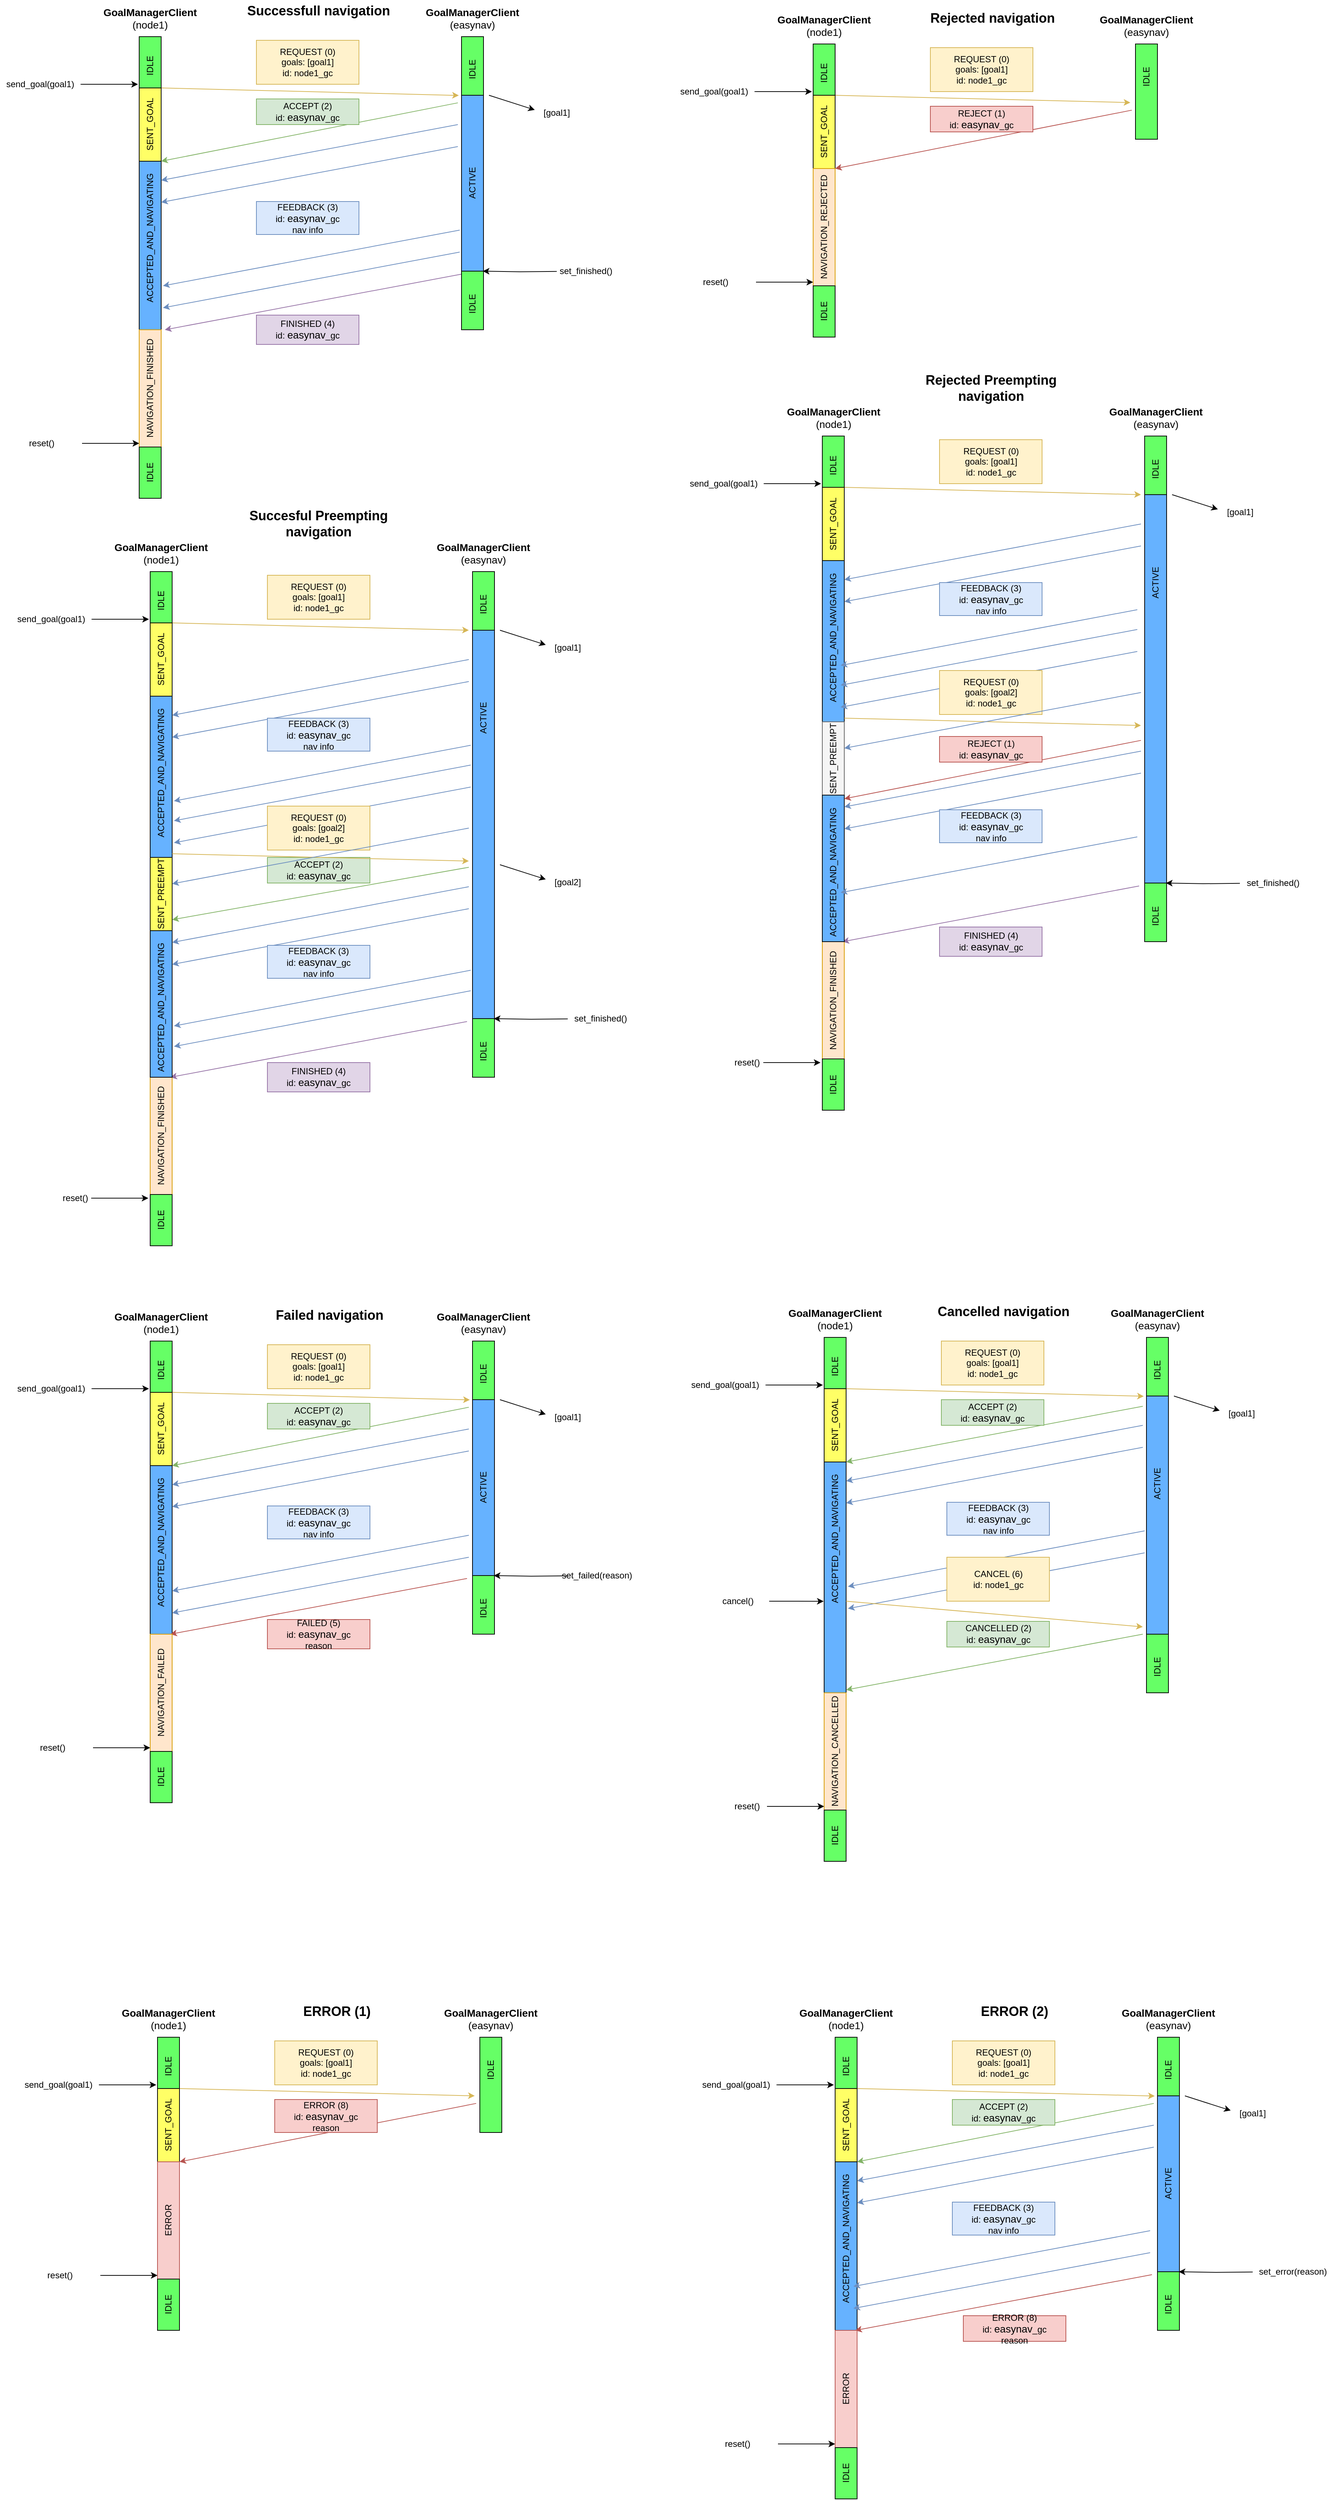 <mxfile version="26.2.13">
  <diagram name="Página-1" id="mPCt8J5699zJzhYaMOqF">
    <mxGraphModel dx="1254" dy="1026" grid="1" gridSize="10" guides="1" tooltips="1" connect="1" arrows="1" fold="1" page="1" pageScale="1" pageWidth="15747" pageHeight="3936" math="0" shadow="0">
      <root>
        <mxCell id="0" />
        <mxCell id="1" parent="0" />
        <mxCell id="H3yMd88CqGi-_WIwMOVQ-2" value="" style="rounded=0;whiteSpace=wrap;html=1;" vertex="1" parent="1">
          <mxGeometry x="200" y="70" width="30" height="470" as="geometry" />
        </mxCell>
        <mxCell id="H3yMd88CqGi-_WIwMOVQ-3" value="&lt;font style=&quot;font-size: 14px;&quot;&gt;&lt;b&gt;GoalManagerClient&lt;/b&gt;&lt;/font&gt;&lt;div&gt;&lt;font style=&quot;font-size: 14px;&quot;&gt;(node1)&lt;/font&gt;&lt;/div&gt;" style="text;html=1;align=center;verticalAlign=middle;whiteSpace=wrap;rounded=0;" vertex="1" parent="1">
          <mxGeometry x="110" y="30" width="210" height="30" as="geometry" />
        </mxCell>
        <mxCell id="H3yMd88CqGi-_WIwMOVQ-4" value="&lt;font style=&quot;font-size: 18px;&quot;&gt;&lt;b&gt;Successfull navigation&lt;/b&gt;&lt;/font&gt;" style="text;html=1;align=center;verticalAlign=middle;whiteSpace=wrap;rounded=0;" vertex="1" parent="1">
          <mxGeometry x="340" y="20" width="210" height="30" as="geometry" />
        </mxCell>
        <mxCell id="H3yMd88CqGi-_WIwMOVQ-5" value="" style="rounded=0;whiteSpace=wrap;html=1;" vertex="1" parent="1">
          <mxGeometry x="640" y="70" width="30" height="400" as="geometry" />
        </mxCell>
        <mxCell id="H3yMd88CqGi-_WIwMOVQ-6" value="&lt;font style=&quot;font-size: 14px;&quot;&gt;&lt;b&gt;GoalManagerClient&lt;/b&gt;&lt;/font&gt;&lt;div&gt;&lt;font style=&quot;font-size: 14px;&quot;&gt;(easynav)&lt;/font&gt;&lt;/div&gt;" style="text;html=1;align=center;verticalAlign=middle;whiteSpace=wrap;rounded=0;" vertex="1" parent="1">
          <mxGeometry x="550" y="30" width="210" height="30" as="geometry" />
        </mxCell>
        <mxCell id="H3yMd88CqGi-_WIwMOVQ-7" value="" style="rounded=0;whiteSpace=wrap;html=1;fillColor=#66FF66;" vertex="1" parent="1">
          <mxGeometry x="200" y="70" width="30" height="70" as="geometry" />
        </mxCell>
        <mxCell id="H3yMd88CqGi-_WIwMOVQ-8" value="IDLE" style="text;html=1;align=center;verticalAlign=middle;whiteSpace=wrap;rounded=0;rotation=270;" vertex="1" parent="1">
          <mxGeometry x="197.5" y="95" width="35" height="30" as="geometry" />
        </mxCell>
        <mxCell id="H3yMd88CqGi-_WIwMOVQ-9" value="" style="rounded=0;whiteSpace=wrap;html=1;fillColor=#66FF66;" vertex="1" parent="1">
          <mxGeometry x="640" y="70" width="30" height="80" as="geometry" />
        </mxCell>
        <mxCell id="H3yMd88CqGi-_WIwMOVQ-10" value="IDLE" style="text;html=1;align=center;verticalAlign=middle;whiteSpace=wrap;rounded=0;rotation=270;" vertex="1" parent="1">
          <mxGeometry x="632.5" y="100" width="45" height="30" as="geometry" />
        </mxCell>
        <mxCell id="H3yMd88CqGi-_WIwMOVQ-11" value="send_goal(goal1)" style="text;html=1;align=center;verticalAlign=middle;whiteSpace=wrap;rounded=0;" vertex="1" parent="1">
          <mxGeometry x="10" y="120" width="110" height="30" as="geometry" />
        </mxCell>
        <mxCell id="H3yMd88CqGi-_WIwMOVQ-15" value="" style="endArrow=classic;html=1;rounded=0;exitX=1;exitY=1;exitDx=0;exitDy=0;entryX=-0.122;entryY=0.001;entryDx=0;entryDy=0;entryPerimeter=0;fillColor=#fff2cc;strokeColor=#d6b656;" edge="1" parent="1" source="H3yMd88CqGi-_WIwMOVQ-7" target="H3yMd88CqGi-_WIwMOVQ-20">
          <mxGeometry width="50" height="50" relative="1" as="geometry">
            <mxPoint x="430" y="420" as="sourcePoint" />
            <mxPoint x="480" y="370" as="targetPoint" />
          </mxGeometry>
        </mxCell>
        <mxCell id="H3yMd88CqGi-_WIwMOVQ-16" value="REQUEST (0)&lt;div&gt;goals: [goal1]&lt;/div&gt;&lt;div&gt;id: node1_gc&lt;/div&gt;" style="text;html=1;align=center;verticalAlign=middle;whiteSpace=wrap;rounded=0;strokeColor=#d6b656;fillColor=#fff2cc;" vertex="1" parent="1">
          <mxGeometry x="360" y="75" width="140" height="60" as="geometry" />
        </mxCell>
        <mxCell id="H3yMd88CqGi-_WIwMOVQ-20" value="" style="rounded=0;whiteSpace=wrap;html=1;fillColor=#66B2FF;" vertex="1" parent="1">
          <mxGeometry x="640" y="150" width="30" height="240" as="geometry" />
        </mxCell>
        <mxCell id="H3yMd88CqGi-_WIwMOVQ-21" value="ACTIVE" style="text;html=1;align=center;verticalAlign=middle;whiteSpace=wrap;rounded=0;rotation=270;" vertex="1" parent="1">
          <mxGeometry x="632.5" y="255" width="45" height="30" as="geometry" />
        </mxCell>
        <mxCell id="H3yMd88CqGi-_WIwMOVQ-22" value="" style="endArrow=classic;html=1;rounded=0;exitX=-0.167;exitY=0.043;exitDx=0;exitDy=0;exitPerimeter=0;entryX=1;entryY=0;entryDx=0;entryDy=0;fillColor=#d5e8d4;strokeColor=#82b366;" edge="1" parent="1" source="H3yMd88CqGi-_WIwMOVQ-20" target="H3yMd88CqGi-_WIwMOVQ-26">
          <mxGeometry width="50" height="50" relative="1" as="geometry">
            <mxPoint x="430" y="430" as="sourcePoint" />
            <mxPoint x="480" y="380" as="targetPoint" />
          </mxGeometry>
        </mxCell>
        <mxCell id="H3yMd88CqGi-_WIwMOVQ-23" value="" style="rounded=0;whiteSpace=wrap;html=1;fillColor=#FFFF66;" vertex="1" parent="1">
          <mxGeometry x="200" y="140" width="30" height="100" as="geometry" />
        </mxCell>
        <mxCell id="H3yMd88CqGi-_WIwMOVQ-24" value="SENT_GOAL" style="text;html=1;align=center;verticalAlign=middle;whiteSpace=wrap;rounded=0;rotation=270;" vertex="1" parent="1">
          <mxGeometry x="172.5" y="175" width="85" height="30" as="geometry" />
        </mxCell>
        <mxCell id="H3yMd88CqGi-_WIwMOVQ-26" value="" style="rounded=0;whiteSpace=wrap;html=1;fillColor=#66B2FF;" vertex="1" parent="1">
          <mxGeometry x="200" y="240" width="30" height="230" as="geometry" />
        </mxCell>
        <mxCell id="H3yMd88CqGi-_WIwMOVQ-27" value="ACCEPTED_AND_NAVIGATING" style="text;html=1;align=center;verticalAlign=middle;whiteSpace=wrap;rounded=0;rotation=270;" vertex="1" parent="1">
          <mxGeometry x="172.5" y="330" width="85" height="30" as="geometry" />
        </mxCell>
        <mxCell id="H3yMd88CqGi-_WIwMOVQ-28" value="" style="endArrow=classic;html=1;rounded=0;" edge="1" parent="1">
          <mxGeometry width="50" height="50" relative="1" as="geometry">
            <mxPoint x="677.5" y="150" as="sourcePoint" />
            <mxPoint x="740" y="170" as="targetPoint" />
          </mxGeometry>
        </mxCell>
        <mxCell id="H3yMd88CqGi-_WIwMOVQ-29" value="&lt;span style=&quot;color: rgb(0, 0, 0); font-family: Helvetica; font-size: 12px; font-style: normal; font-variant-ligatures: normal; font-variant-caps: normal; font-weight: 400; letter-spacing: normal; orphans: 2; text-align: center; text-indent: 0px; text-transform: none; widows: 2; word-spacing: 0px; -webkit-text-stroke-width: 0px; white-space: normal; text-decoration-thickness: initial; text-decoration-style: initial; text-decoration-color: initial; float: none; background-color: rgb(255, 255, 255); display: inline !important;&quot;&gt;[goal1]&lt;/span&gt;" style="text;whiteSpace=wrap;html=1;" vertex="1" parent="1">
          <mxGeometry x="750" y="160" width="40" height="30" as="geometry" />
        </mxCell>
        <mxCell id="H3yMd88CqGi-_WIwMOVQ-30" value="ACCEPT (2)&lt;div&gt;&lt;span style=&quot;background-color: transparent; color: light-dark(rgb(0, 0, 0), rgb(255, 255, 255));&quot;&gt;id:&amp;nbsp;&lt;/span&gt;&lt;span style=&quot;font-size: 14px;&quot;&gt;easynav&lt;/span&gt;&lt;span style=&quot;background-color: transparent; color: light-dark(rgb(0, 0, 0), rgb(255, 255, 255));&quot;&gt;_gc&lt;/span&gt;&lt;/div&gt;" style="text;html=1;align=center;verticalAlign=middle;whiteSpace=wrap;rounded=0;strokeColor=#82b366;fillColor=#d5e8d4;" vertex="1" parent="1">
          <mxGeometry x="360" y="155" width="140" height="35" as="geometry" />
        </mxCell>
        <mxCell id="H3yMd88CqGi-_WIwMOVQ-31" value="" style="endArrow=classic;html=1;rounded=0;exitX=-0.167;exitY=0.043;exitDx=0;exitDy=0;exitPerimeter=0;entryX=1;entryY=0;entryDx=0;entryDy=0;fillColor=#dae8fc;strokeColor=#6c8ebf;" edge="1" parent="1">
          <mxGeometry width="50" height="50" relative="1" as="geometry">
            <mxPoint x="635" y="190" as="sourcePoint" />
            <mxPoint x="230" y="266" as="targetPoint" />
          </mxGeometry>
        </mxCell>
        <mxCell id="H3yMd88CqGi-_WIwMOVQ-32" value="" style="endArrow=classic;html=1;rounded=0;exitX=-0.167;exitY=0.043;exitDx=0;exitDy=0;exitPerimeter=0;entryX=1;entryY=0;entryDx=0;entryDy=0;fillColor=#dae8fc;strokeColor=#6c8ebf;" edge="1" parent="1">
          <mxGeometry width="50" height="50" relative="1" as="geometry">
            <mxPoint x="635" y="220" as="sourcePoint" />
            <mxPoint x="230" y="296" as="targetPoint" />
          </mxGeometry>
        </mxCell>
        <mxCell id="H3yMd88CqGi-_WIwMOVQ-33" value="" style="endArrow=classic;html=1;rounded=0;exitX=-0.167;exitY=0.043;exitDx=0;exitDy=0;exitPerimeter=0;entryX=1;entryY=0;entryDx=0;entryDy=0;fillColor=#dae8fc;strokeColor=#6c8ebf;" edge="1" parent="1">
          <mxGeometry width="50" height="50" relative="1" as="geometry">
            <mxPoint x="637.5" y="334" as="sourcePoint" />
            <mxPoint x="232.5" y="410" as="targetPoint" />
          </mxGeometry>
        </mxCell>
        <mxCell id="H3yMd88CqGi-_WIwMOVQ-34" value="" style="endArrow=classic;html=1;rounded=0;exitX=-0.167;exitY=0.043;exitDx=0;exitDy=0;exitPerimeter=0;entryX=1;entryY=0;entryDx=0;entryDy=0;fillColor=#dae8fc;strokeColor=#6c8ebf;" edge="1" parent="1">
          <mxGeometry width="50" height="50" relative="1" as="geometry">
            <mxPoint x="637.5" y="364" as="sourcePoint" />
            <mxPoint x="232.5" y="440" as="targetPoint" />
          </mxGeometry>
        </mxCell>
        <mxCell id="H3yMd88CqGi-_WIwMOVQ-35" value="" style="endArrow=classic;html=1;rounded=0;entryX=1;entryY=0;entryDx=0;entryDy=0;fillColor=#e1d5e7;strokeColor=#9673a6;" edge="1" parent="1">
          <mxGeometry width="50" height="50" relative="1" as="geometry">
            <mxPoint x="640.5" y="394" as="sourcePoint" />
            <mxPoint x="235" y="470" as="targetPoint" />
          </mxGeometry>
        </mxCell>
        <mxCell id="H3yMd88CqGi-_WIwMOVQ-36" value="FEEDBACK (3)&lt;div&gt;&lt;span style=&quot;background-color: transparent; color: light-dark(rgb(0, 0, 0), rgb(255, 255, 255));&quot;&gt;id:&amp;nbsp;&lt;/span&gt;&lt;span style=&quot;font-size: 14px;&quot;&gt;easynav&lt;/span&gt;&lt;span style=&quot;background-color: transparent; color: light-dark(rgb(0, 0, 0), rgb(255, 255, 255));&quot;&gt;_gc&lt;/span&gt;&lt;/div&gt;&lt;div&gt;nav info&lt;/div&gt;" style="text;html=1;align=center;verticalAlign=middle;whiteSpace=wrap;rounded=0;strokeColor=#6c8ebf;fillColor=#dae8fc;" vertex="1" parent="1">
          <mxGeometry x="360" y="295" width="140" height="45" as="geometry" />
        </mxCell>
        <mxCell id="H3yMd88CqGi-_WIwMOVQ-37" value="set_finished()" style="text;html=1;align=center;verticalAlign=middle;whiteSpace=wrap;rounded=0;" vertex="1" parent="1">
          <mxGeometry x="770" y="370" width="80" height="40" as="geometry" />
        </mxCell>
        <mxCell id="H3yMd88CqGi-_WIwMOVQ-38" style="edgeStyle=orthogonalEdgeStyle;rounded=0;orthogonalLoop=1;jettySize=auto;html=1;exitX=0;exitY=0.5;exitDx=0;exitDy=0;entryX=0.967;entryY=0.349;entryDx=0;entryDy=0;entryPerimeter=0;" edge="1" parent="1">
          <mxGeometry relative="1" as="geometry">
            <mxPoint x="770" y="390.43" as="sourcePoint" />
            <mxPoint x="669.01" y="390.0" as="targetPoint" />
          </mxGeometry>
        </mxCell>
        <mxCell id="H3yMd88CqGi-_WIwMOVQ-39" value="FINISHED (4)&lt;div&gt;&lt;span style=&quot;background-color: transparent; color: light-dark(rgb(0, 0, 0), rgb(255, 255, 255));&quot;&gt;id:&amp;nbsp;&lt;/span&gt;&lt;span style=&quot;font-size: 14px;&quot;&gt;easynav&lt;/span&gt;&lt;span style=&quot;background-color: transparent; color: light-dark(rgb(0, 0, 0), rgb(255, 255, 255));&quot;&gt;_gc&lt;/span&gt;&lt;/div&gt;" style="text;html=1;align=center;verticalAlign=middle;whiteSpace=wrap;rounded=0;strokeColor=#9673a6;fillColor=#e1d5e7;" vertex="1" parent="1">
          <mxGeometry x="360" y="450" width="140" height="40" as="geometry" />
        </mxCell>
        <mxCell id="H3yMd88CqGi-_WIwMOVQ-40" value="" style="rounded=0;whiteSpace=wrap;html=1;fillColor=#66FF66;" vertex="1" parent="1">
          <mxGeometry x="640" y="390" width="30" height="80" as="geometry" />
        </mxCell>
        <mxCell id="H3yMd88CqGi-_WIwMOVQ-41" value="IDLE" style="text;html=1;align=center;verticalAlign=middle;whiteSpace=wrap;rounded=0;rotation=270;" vertex="1" parent="1">
          <mxGeometry x="632.5" y="420" width="45" height="30" as="geometry" />
        </mxCell>
        <mxCell id="H3yMd88CqGi-_WIwMOVQ-42" value="" style="rounded=0;whiteSpace=wrap;html=1;fillColor=#ffe6cc;strokeColor=#d79b00;" vertex="1" parent="1">
          <mxGeometry x="200" y="470" width="30" height="160" as="geometry" />
        </mxCell>
        <mxCell id="H3yMd88CqGi-_WIwMOVQ-43" value="NAVIGATION_FINISHED" style="text;html=1;align=center;verticalAlign=middle;whiteSpace=wrap;rounded=0;rotation=270;" vertex="1" parent="1">
          <mxGeometry x="197.5" y="535" width="35" height="30" as="geometry" />
        </mxCell>
        <mxCell id="H3yMd88CqGi-_WIwMOVQ-45" style="edgeStyle=orthogonalEdgeStyle;rounded=0;orthogonalLoop=1;jettySize=auto;html=1;exitX=1;exitY=0.5;exitDx=0;exitDy=0;entryX=-0.056;entryY=0.929;entryDx=0;entryDy=0;entryPerimeter=0;" edge="1" parent="1" source="H3yMd88CqGi-_WIwMOVQ-11" target="H3yMd88CqGi-_WIwMOVQ-7">
          <mxGeometry relative="1" as="geometry" />
        </mxCell>
        <mxCell id="H3yMd88CqGi-_WIwMOVQ-82" value="" style="rounded=0;whiteSpace=wrap;html=1;fillColor=#66FF66;" vertex="1" parent="1">
          <mxGeometry x="200" y="630" width="30" height="70" as="geometry" />
        </mxCell>
        <mxCell id="H3yMd88CqGi-_WIwMOVQ-83" value="IDLE" style="text;html=1;align=center;verticalAlign=middle;whiteSpace=wrap;rounded=0;rotation=270;" vertex="1" parent="1">
          <mxGeometry x="197.5" y="650" width="35" height="30" as="geometry" />
        </mxCell>
        <mxCell id="H3yMd88CqGi-_WIwMOVQ-84" value="reset()" style="text;html=1;align=center;verticalAlign=middle;whiteSpace=wrap;rounded=0;" vertex="1" parent="1">
          <mxGeometry x="12" y="610" width="110" height="30" as="geometry" />
        </mxCell>
        <mxCell id="H3yMd88CqGi-_WIwMOVQ-85" style="edgeStyle=orthogonalEdgeStyle;rounded=0;orthogonalLoop=1;jettySize=auto;html=1;exitX=1;exitY=0.5;exitDx=0;exitDy=0;entryX=-0.056;entryY=0.929;entryDx=0;entryDy=0;entryPerimeter=0;" edge="1" parent="1" source="H3yMd88CqGi-_WIwMOVQ-84">
          <mxGeometry relative="1" as="geometry">
            <mxPoint x="200" y="625" as="targetPoint" />
          </mxGeometry>
        </mxCell>
        <mxCell id="H3yMd88CqGi-_WIwMOVQ-86" value="" style="rounded=0;whiteSpace=wrap;html=1;" vertex="1" parent="1">
          <mxGeometry x="1120" y="80" width="30" height="400" as="geometry" />
        </mxCell>
        <mxCell id="H3yMd88CqGi-_WIwMOVQ-87" value="&lt;font style=&quot;font-size: 14px;&quot;&gt;&lt;b&gt;GoalManagerClient&lt;/b&gt;&lt;/font&gt;&lt;div&gt;&lt;font style=&quot;font-size: 14px;&quot;&gt;(node1)&lt;/font&gt;&lt;/div&gt;" style="text;html=1;align=center;verticalAlign=middle;whiteSpace=wrap;rounded=0;" vertex="1" parent="1">
          <mxGeometry x="1030" y="40" width="210" height="30" as="geometry" />
        </mxCell>
        <mxCell id="H3yMd88CqGi-_WIwMOVQ-88" value="&lt;font style=&quot;font-size: 18px;&quot;&gt;&lt;b&gt;Rejected navigation&lt;/b&gt;&lt;/font&gt;" style="text;html=1;align=center;verticalAlign=middle;whiteSpace=wrap;rounded=0;" vertex="1" parent="1">
          <mxGeometry x="1260" y="30" width="210" height="30" as="geometry" />
        </mxCell>
        <mxCell id="H3yMd88CqGi-_WIwMOVQ-89" value="" style="rounded=0;whiteSpace=wrap;html=1;" vertex="1" parent="1">
          <mxGeometry x="1560" y="80" width="30" height="100" as="geometry" />
        </mxCell>
        <mxCell id="H3yMd88CqGi-_WIwMOVQ-90" value="&lt;font style=&quot;font-size: 14px;&quot;&gt;&lt;b&gt;GoalManagerClient&lt;/b&gt;&lt;/font&gt;&lt;div&gt;&lt;font style=&quot;font-size: 14px;&quot;&gt;(easynav)&lt;/font&gt;&lt;/div&gt;" style="text;html=1;align=center;verticalAlign=middle;whiteSpace=wrap;rounded=0;" vertex="1" parent="1">
          <mxGeometry x="1470" y="40" width="210" height="30" as="geometry" />
        </mxCell>
        <mxCell id="H3yMd88CqGi-_WIwMOVQ-91" value="" style="rounded=0;whiteSpace=wrap;html=1;fillColor=#66FF66;" vertex="1" parent="1">
          <mxGeometry x="1120" y="80" width="30" height="70" as="geometry" />
        </mxCell>
        <mxCell id="H3yMd88CqGi-_WIwMOVQ-92" value="IDLE" style="text;html=1;align=center;verticalAlign=middle;whiteSpace=wrap;rounded=0;rotation=270;" vertex="1" parent="1">
          <mxGeometry x="1117.5" y="105" width="35" height="30" as="geometry" />
        </mxCell>
        <mxCell id="H3yMd88CqGi-_WIwMOVQ-93" value="" style="rounded=0;whiteSpace=wrap;html=1;fillColor=#66FF66;" vertex="1" parent="1">
          <mxGeometry x="1560" y="80" width="30" height="130" as="geometry" />
        </mxCell>
        <mxCell id="H3yMd88CqGi-_WIwMOVQ-94" value="IDLE" style="text;html=1;align=center;verticalAlign=middle;whiteSpace=wrap;rounded=0;rotation=270;" vertex="1" parent="1">
          <mxGeometry x="1552.5" y="110" width="45" height="30" as="geometry" />
        </mxCell>
        <mxCell id="H3yMd88CqGi-_WIwMOVQ-95" value="send_goal(goal1)" style="text;html=1;align=center;verticalAlign=middle;whiteSpace=wrap;rounded=0;" vertex="1" parent="1">
          <mxGeometry x="930" y="130" width="110" height="30" as="geometry" />
        </mxCell>
        <mxCell id="H3yMd88CqGi-_WIwMOVQ-96" value="" style="endArrow=classic;html=1;rounded=0;exitX=1;exitY=1;exitDx=0;exitDy=0;fillColor=#fff2cc;strokeColor=#d6b656;" edge="1" parent="1" source="H3yMd88CqGi-_WIwMOVQ-91">
          <mxGeometry width="50" height="50" relative="1" as="geometry">
            <mxPoint x="1350" y="430" as="sourcePoint" />
            <mxPoint x="1553" y="160" as="targetPoint" />
          </mxGeometry>
        </mxCell>
        <mxCell id="H3yMd88CqGi-_WIwMOVQ-97" value="REQUEST (0)&lt;div&gt;goals: [goal1]&lt;/div&gt;&lt;div&gt;id: node1_gc&lt;/div&gt;" style="text;html=1;align=center;verticalAlign=middle;whiteSpace=wrap;rounded=0;strokeColor=#d6b656;fillColor=#fff2cc;" vertex="1" parent="1">
          <mxGeometry x="1280" y="85" width="140" height="60" as="geometry" />
        </mxCell>
        <mxCell id="H3yMd88CqGi-_WIwMOVQ-100" value="" style="endArrow=classic;html=1;rounded=0;exitX=-0.167;exitY=0.043;exitDx=0;exitDy=0;exitPerimeter=0;entryX=1;entryY=0;entryDx=0;entryDy=0;fillColor=#f8cecc;strokeColor=#b85450;" edge="1" parent="1">
          <mxGeometry width="50" height="50" relative="1" as="geometry">
            <mxPoint x="1554.99" y="170.32" as="sourcePoint" />
            <mxPoint x="1150" y="250" as="targetPoint" />
          </mxGeometry>
        </mxCell>
        <mxCell id="H3yMd88CqGi-_WIwMOVQ-101" value="" style="rounded=0;whiteSpace=wrap;html=1;fillColor=#FFFF66;" vertex="1" parent="1">
          <mxGeometry x="1120" y="150" width="30" height="100" as="geometry" />
        </mxCell>
        <mxCell id="H3yMd88CqGi-_WIwMOVQ-102" value="SENT_GOAL" style="text;html=1;align=center;verticalAlign=middle;whiteSpace=wrap;rounded=0;rotation=270;" vertex="1" parent="1">
          <mxGeometry x="1092.5" y="185" width="85" height="30" as="geometry" />
        </mxCell>
        <mxCell id="H3yMd88CqGi-_WIwMOVQ-107" value="REJECT (1)&lt;div&gt;&lt;span style=&quot;background-color: transparent; color: light-dark(rgb(0, 0, 0), rgb(255, 255, 255));&quot;&gt;id:&amp;nbsp;&lt;/span&gt;&lt;span style=&quot;font-size: 14px;&quot;&gt;easynav&lt;/span&gt;&lt;span style=&quot;background-color: transparent; color: light-dark(rgb(0, 0, 0), rgb(255, 255, 255));&quot;&gt;_gc&lt;/span&gt;&lt;/div&gt;" style="text;html=1;align=center;verticalAlign=middle;whiteSpace=wrap;rounded=0;strokeColor=#b85450;fillColor=#f8cecc;" vertex="1" parent="1">
          <mxGeometry x="1280" y="165" width="140" height="35" as="geometry" />
        </mxCell>
        <mxCell id="H3yMd88CqGi-_WIwMOVQ-119" value="" style="rounded=0;whiteSpace=wrap;html=1;fillColor=#ffe6cc;strokeColor=#d79b00;" vertex="1" parent="1">
          <mxGeometry x="1120" y="250" width="30" height="160" as="geometry" />
        </mxCell>
        <mxCell id="H3yMd88CqGi-_WIwMOVQ-120" value="NAVIGATION_REJECTED" style="text;html=1;align=center;verticalAlign=middle;whiteSpace=wrap;rounded=0;rotation=270;" vertex="1" parent="1">
          <mxGeometry x="1117.5" y="315" width="35" height="30" as="geometry" />
        </mxCell>
        <mxCell id="H3yMd88CqGi-_WIwMOVQ-121" style="edgeStyle=orthogonalEdgeStyle;rounded=0;orthogonalLoop=1;jettySize=auto;html=1;exitX=1;exitY=0.5;exitDx=0;exitDy=0;entryX=-0.056;entryY=0.929;entryDx=0;entryDy=0;entryPerimeter=0;" edge="1" parent="1" source="H3yMd88CqGi-_WIwMOVQ-95" target="H3yMd88CqGi-_WIwMOVQ-91">
          <mxGeometry relative="1" as="geometry" />
        </mxCell>
        <mxCell id="H3yMd88CqGi-_WIwMOVQ-122" value="" style="rounded=0;whiteSpace=wrap;html=1;fillColor=#66FF66;" vertex="1" parent="1">
          <mxGeometry x="1120" y="410" width="30" height="70" as="geometry" />
        </mxCell>
        <mxCell id="H3yMd88CqGi-_WIwMOVQ-123" value="IDLE" style="text;html=1;align=center;verticalAlign=middle;whiteSpace=wrap;rounded=0;rotation=270;" vertex="1" parent="1">
          <mxGeometry x="1117.5" y="430" width="35" height="30" as="geometry" />
        </mxCell>
        <mxCell id="H3yMd88CqGi-_WIwMOVQ-124" value="reset()" style="text;html=1;align=center;verticalAlign=middle;whiteSpace=wrap;rounded=0;" vertex="1" parent="1">
          <mxGeometry x="932" y="390" width="110" height="30" as="geometry" />
        </mxCell>
        <mxCell id="H3yMd88CqGi-_WIwMOVQ-125" style="edgeStyle=orthogonalEdgeStyle;rounded=0;orthogonalLoop=1;jettySize=auto;html=1;exitX=1;exitY=0.5;exitDx=0;exitDy=0;entryX=-0.056;entryY=0.929;entryDx=0;entryDy=0;entryPerimeter=0;" edge="1" parent="1" source="H3yMd88CqGi-_WIwMOVQ-124">
          <mxGeometry relative="1" as="geometry">
            <mxPoint x="1120" y="405" as="targetPoint" />
          </mxGeometry>
        </mxCell>
        <mxCell id="H3yMd88CqGi-_WIwMOVQ-165" value="" style="rounded=0;whiteSpace=wrap;html=1;" vertex="1" parent="1">
          <mxGeometry x="215" y="800" width="30" height="560" as="geometry" />
        </mxCell>
        <mxCell id="H3yMd88CqGi-_WIwMOVQ-166" value="&lt;font style=&quot;font-size: 14px;&quot;&gt;&lt;b&gt;GoalManagerClient&lt;/b&gt;&lt;/font&gt;&lt;div&gt;&lt;font style=&quot;font-size: 14px;&quot;&gt;(node1)&lt;/font&gt;&lt;/div&gt;" style="text;html=1;align=center;verticalAlign=middle;whiteSpace=wrap;rounded=0;" vertex="1" parent="1">
          <mxGeometry x="125" y="760" width="210" height="30" as="geometry" />
        </mxCell>
        <mxCell id="H3yMd88CqGi-_WIwMOVQ-167" value="" style="rounded=0;whiteSpace=wrap;html=1;" vertex="1" parent="1">
          <mxGeometry x="655" y="800" width="30" height="490" as="geometry" />
        </mxCell>
        <mxCell id="H3yMd88CqGi-_WIwMOVQ-168" value="&lt;font style=&quot;font-size: 14px;&quot;&gt;&lt;b&gt;GoalManagerClient&lt;/b&gt;&lt;/font&gt;&lt;div&gt;&lt;font style=&quot;font-size: 14px;&quot;&gt;(easynav)&lt;/font&gt;&lt;/div&gt;" style="text;html=1;align=center;verticalAlign=middle;whiteSpace=wrap;rounded=0;" vertex="1" parent="1">
          <mxGeometry x="565" y="760" width="210" height="30" as="geometry" />
        </mxCell>
        <mxCell id="H3yMd88CqGi-_WIwMOVQ-169" value="" style="rounded=0;whiteSpace=wrap;html=1;fillColor=#66FF66;" vertex="1" parent="1">
          <mxGeometry x="215" y="800" width="30" height="70" as="geometry" />
        </mxCell>
        <mxCell id="H3yMd88CqGi-_WIwMOVQ-170" value="IDLE" style="text;html=1;align=center;verticalAlign=middle;whiteSpace=wrap;rounded=0;rotation=270;" vertex="1" parent="1">
          <mxGeometry x="212.5" y="825" width="35" height="30" as="geometry" />
        </mxCell>
        <mxCell id="H3yMd88CqGi-_WIwMOVQ-171" value="" style="rounded=0;whiteSpace=wrap;html=1;fillColor=#66FF66;" vertex="1" parent="1">
          <mxGeometry x="655" y="800" width="30" height="80" as="geometry" />
        </mxCell>
        <mxCell id="H3yMd88CqGi-_WIwMOVQ-172" value="IDLE" style="text;html=1;align=center;verticalAlign=middle;whiteSpace=wrap;rounded=0;rotation=270;" vertex="1" parent="1">
          <mxGeometry x="647.5" y="830" width="45" height="30" as="geometry" />
        </mxCell>
        <mxCell id="H3yMd88CqGi-_WIwMOVQ-173" value="send_goal(goal1)" style="text;html=1;align=center;verticalAlign=middle;whiteSpace=wrap;rounded=0;" vertex="1" parent="1">
          <mxGeometry x="25" y="850" width="110" height="30" as="geometry" />
        </mxCell>
        <mxCell id="H3yMd88CqGi-_WIwMOVQ-174" value="" style="endArrow=classic;html=1;rounded=0;exitX=1;exitY=1;exitDx=0;exitDy=0;fillColor=#fff2cc;strokeColor=#d6b656;" edge="1" parent="1" source="H3yMd88CqGi-_WIwMOVQ-169">
          <mxGeometry width="50" height="50" relative="1" as="geometry">
            <mxPoint x="445" y="1150" as="sourcePoint" />
            <mxPoint x="650" y="880" as="targetPoint" />
          </mxGeometry>
        </mxCell>
        <mxCell id="H3yMd88CqGi-_WIwMOVQ-175" value="REQUEST (0)&lt;div&gt;goals: [goal1]&lt;/div&gt;&lt;div&gt;id: node1_gc&lt;/div&gt;" style="text;html=1;align=center;verticalAlign=middle;whiteSpace=wrap;rounded=0;strokeColor=#d6b656;fillColor=#fff2cc;" vertex="1" parent="1">
          <mxGeometry x="375" y="805" width="140" height="60" as="geometry" />
        </mxCell>
        <mxCell id="H3yMd88CqGi-_WIwMOVQ-176" value="" style="rounded=0;whiteSpace=wrap;html=1;fillColor=#66B2FF;" vertex="1" parent="1">
          <mxGeometry x="655" y="880" width="30" height="540" as="geometry" />
        </mxCell>
        <mxCell id="H3yMd88CqGi-_WIwMOVQ-177" value="ACTIVE" style="text;html=1;align=center;verticalAlign=middle;whiteSpace=wrap;rounded=0;rotation=270;" vertex="1" parent="1">
          <mxGeometry x="647.5" y="985" width="45" height="30" as="geometry" />
        </mxCell>
        <mxCell id="H3yMd88CqGi-_WIwMOVQ-178" value="" style="endArrow=classic;html=1;rounded=0;exitX=-0.167;exitY=0.043;exitDx=0;exitDy=0;exitPerimeter=0;entryX=1;entryY=0;entryDx=0;entryDy=0;fillColor=#d5e8d4;strokeColor=#82b366;" edge="1" parent="1">
          <mxGeometry width="50" height="50" relative="1" as="geometry">
            <mxPoint x="649.99" y="1203.49" as="sourcePoint" />
            <mxPoint x="245" y="1275" as="targetPoint" />
          </mxGeometry>
        </mxCell>
        <mxCell id="H3yMd88CqGi-_WIwMOVQ-179" value="" style="rounded=0;whiteSpace=wrap;html=1;fillColor=#FFFF66;" vertex="1" parent="1">
          <mxGeometry x="215" y="870" width="30" height="100" as="geometry" />
        </mxCell>
        <mxCell id="H3yMd88CqGi-_WIwMOVQ-180" value="SENT_GOAL" style="text;html=1;align=center;verticalAlign=middle;whiteSpace=wrap;rounded=0;rotation=270;" vertex="1" parent="1">
          <mxGeometry x="187.5" y="905" width="85" height="30" as="geometry" />
        </mxCell>
        <mxCell id="H3yMd88CqGi-_WIwMOVQ-181" value="" style="rounded=0;whiteSpace=wrap;html=1;fillColor=#66B2FF;" vertex="1" parent="1">
          <mxGeometry x="215" y="970" width="30" height="220" as="geometry" />
        </mxCell>
        <mxCell id="H3yMd88CqGi-_WIwMOVQ-182" value="ACCEPTED_AND_NAVIGATING" style="text;html=1;align=center;verticalAlign=middle;whiteSpace=wrap;rounded=0;rotation=270;" vertex="1" parent="1">
          <mxGeometry x="187.5" y="1060" width="85" height="30" as="geometry" />
        </mxCell>
        <mxCell id="H3yMd88CqGi-_WIwMOVQ-183" value="" style="endArrow=classic;html=1;rounded=0;" edge="1" parent="1">
          <mxGeometry width="50" height="50" relative="1" as="geometry">
            <mxPoint x="692.5" y="880" as="sourcePoint" />
            <mxPoint x="755" y="900" as="targetPoint" />
          </mxGeometry>
        </mxCell>
        <mxCell id="H3yMd88CqGi-_WIwMOVQ-184" value="&lt;span style=&quot;color: rgb(0, 0, 0); font-family: Helvetica; font-size: 12px; font-style: normal; font-variant-ligatures: normal; font-variant-caps: normal; font-weight: 400; letter-spacing: normal; orphans: 2; text-align: center; text-indent: 0px; text-transform: none; widows: 2; word-spacing: 0px; -webkit-text-stroke-width: 0px; white-space: normal; text-decoration-thickness: initial; text-decoration-style: initial; text-decoration-color: initial; float: none; background-color: rgb(255, 255, 255); display: inline !important;&quot;&gt;[goal1]&lt;/span&gt;" style="text;whiteSpace=wrap;html=1;" vertex="1" parent="1">
          <mxGeometry x="765" y="890" width="40" height="30" as="geometry" />
        </mxCell>
        <mxCell id="H3yMd88CqGi-_WIwMOVQ-185" value="ACCEPT (2)&lt;div&gt;&lt;span style=&quot;background-color: transparent; color: light-dark(rgb(0, 0, 0), rgb(255, 255, 255));&quot;&gt;id:&amp;nbsp;&lt;/span&gt;&lt;span style=&quot;font-size: 14px;&quot;&gt;easynav&lt;/span&gt;&lt;span style=&quot;background-color: transparent; color: light-dark(rgb(0, 0, 0), rgb(255, 255, 255));&quot;&gt;_gc&lt;/span&gt;&lt;/div&gt;" style="text;html=1;align=center;verticalAlign=middle;whiteSpace=wrap;rounded=0;strokeColor=#82b366;fillColor=#d5e8d4;" vertex="1" parent="1">
          <mxGeometry x="375" y="1190" width="140" height="35" as="geometry" />
        </mxCell>
        <mxCell id="H3yMd88CqGi-_WIwMOVQ-186" value="" style="endArrow=classic;html=1;rounded=0;exitX=-0.167;exitY=0.043;exitDx=0;exitDy=0;exitPerimeter=0;entryX=1;entryY=0;entryDx=0;entryDy=0;fillColor=#dae8fc;strokeColor=#6c8ebf;" edge="1" parent="1">
          <mxGeometry width="50" height="50" relative="1" as="geometry">
            <mxPoint x="650" y="920" as="sourcePoint" />
            <mxPoint x="245" y="996" as="targetPoint" />
          </mxGeometry>
        </mxCell>
        <mxCell id="H3yMd88CqGi-_WIwMOVQ-187" value="" style="endArrow=classic;html=1;rounded=0;exitX=-0.167;exitY=0.043;exitDx=0;exitDy=0;exitPerimeter=0;entryX=1;entryY=0;entryDx=0;entryDy=0;fillColor=#dae8fc;strokeColor=#6c8ebf;" edge="1" parent="1">
          <mxGeometry width="50" height="50" relative="1" as="geometry">
            <mxPoint x="650" y="950" as="sourcePoint" />
            <mxPoint x="245" y="1026" as="targetPoint" />
          </mxGeometry>
        </mxCell>
        <mxCell id="H3yMd88CqGi-_WIwMOVQ-188" value="" style="endArrow=classic;html=1;rounded=0;exitX=-0.167;exitY=0.043;exitDx=0;exitDy=0;exitPerimeter=0;entryX=1;entryY=0;entryDx=0;entryDy=0;fillColor=#dae8fc;strokeColor=#6c8ebf;" edge="1" parent="1">
          <mxGeometry width="50" height="50" relative="1" as="geometry">
            <mxPoint x="652.5" y="1064" as="sourcePoint" />
            <mxPoint x="247.5" y="1140" as="targetPoint" />
          </mxGeometry>
        </mxCell>
        <mxCell id="H3yMd88CqGi-_WIwMOVQ-189" value="" style="endArrow=classic;html=1;rounded=0;exitX=-0.167;exitY=0.043;exitDx=0;exitDy=0;exitPerimeter=0;entryX=1;entryY=0;entryDx=0;entryDy=0;fillColor=#dae8fc;strokeColor=#6c8ebf;" edge="1" parent="1">
          <mxGeometry width="50" height="50" relative="1" as="geometry">
            <mxPoint x="652.5" y="1094" as="sourcePoint" />
            <mxPoint x="247.5" y="1170" as="targetPoint" />
          </mxGeometry>
        </mxCell>
        <mxCell id="H3yMd88CqGi-_WIwMOVQ-190" value="" style="endArrow=classic;html=1;rounded=0;exitX=-0.167;exitY=0.043;exitDx=0;exitDy=0;exitPerimeter=0;entryX=1;entryY=0;entryDx=0;entryDy=0;fillColor=#e1d5e7;strokeColor=#9673a6;" edge="1" parent="1">
          <mxGeometry width="50" height="50" relative="1" as="geometry">
            <mxPoint x="647.5" y="1414" as="sourcePoint" />
            <mxPoint x="242.5" y="1490" as="targetPoint" />
          </mxGeometry>
        </mxCell>
        <mxCell id="H3yMd88CqGi-_WIwMOVQ-191" value="FEEDBACK (3)&lt;div&gt;&lt;span style=&quot;background-color: transparent; color: light-dark(rgb(0, 0, 0), rgb(255, 255, 255));&quot;&gt;id:&amp;nbsp;&lt;/span&gt;&lt;span style=&quot;font-size: 14px;&quot;&gt;easynav&lt;/span&gt;&lt;span style=&quot;background-color: transparent; color: light-dark(rgb(0, 0, 0), rgb(255, 255, 255));&quot;&gt;_gc&lt;/span&gt;&lt;/div&gt;&lt;div&gt;nav info&lt;/div&gt;" style="text;html=1;align=center;verticalAlign=middle;whiteSpace=wrap;rounded=0;strokeColor=#6c8ebf;fillColor=#dae8fc;" vertex="1" parent="1">
          <mxGeometry x="375" y="1000" width="140" height="45" as="geometry" />
        </mxCell>
        <mxCell id="H3yMd88CqGi-_WIwMOVQ-192" value="set_finished()" style="text;html=1;align=center;verticalAlign=middle;whiteSpace=wrap;rounded=0;" vertex="1" parent="1">
          <mxGeometry x="790" y="1390" width="80" height="40" as="geometry" />
        </mxCell>
        <mxCell id="H3yMd88CqGi-_WIwMOVQ-193" style="edgeStyle=orthogonalEdgeStyle;rounded=0;orthogonalLoop=1;jettySize=auto;html=1;exitX=0;exitY=0.5;exitDx=0;exitDy=0;entryX=0.967;entryY=0.349;entryDx=0;entryDy=0;entryPerimeter=0;" edge="1" parent="1">
          <mxGeometry relative="1" as="geometry">
            <mxPoint x="785" y="1410.43" as="sourcePoint" />
            <mxPoint x="684.01" y="1410" as="targetPoint" />
          </mxGeometry>
        </mxCell>
        <mxCell id="H3yMd88CqGi-_WIwMOVQ-194" value="FINISHED (4)&lt;div&gt;&lt;span style=&quot;background-color: transparent; color: light-dark(rgb(0, 0, 0), rgb(255, 255, 255));&quot;&gt;id:&amp;nbsp;&lt;/span&gt;&lt;span style=&quot;font-size: 14px;&quot;&gt;easynav&lt;/span&gt;&lt;span style=&quot;background-color: transparent; color: light-dark(rgb(0, 0, 0), rgb(255, 255, 255));&quot;&gt;_gc&lt;/span&gt;&lt;/div&gt;" style="text;html=1;align=center;verticalAlign=middle;whiteSpace=wrap;rounded=0;strokeColor=#9673a6;fillColor=#e1d5e7;" vertex="1" parent="1">
          <mxGeometry x="375" y="1470" width="140" height="40" as="geometry" />
        </mxCell>
        <mxCell id="H3yMd88CqGi-_WIwMOVQ-195" value="" style="rounded=0;whiteSpace=wrap;html=1;fillColor=#66FF66;" vertex="1" parent="1">
          <mxGeometry x="655" y="1410" width="30" height="80" as="geometry" />
        </mxCell>
        <mxCell id="H3yMd88CqGi-_WIwMOVQ-196" value="IDLE" style="text;html=1;align=center;verticalAlign=middle;whiteSpace=wrap;rounded=0;rotation=270;" vertex="1" parent="1">
          <mxGeometry x="647.5" y="1440" width="45" height="30" as="geometry" />
        </mxCell>
        <mxCell id="H3yMd88CqGi-_WIwMOVQ-197" value="" style="rounded=0;whiteSpace=wrap;html=1;fillColor=#ffe6cc;strokeColor=#d79b00;" vertex="1" parent="1">
          <mxGeometry x="215" y="1490" width="30" height="160" as="geometry" />
        </mxCell>
        <mxCell id="H3yMd88CqGi-_WIwMOVQ-198" value="NAVIGATION_FINISHED" style="text;html=1;align=center;verticalAlign=middle;whiteSpace=wrap;rounded=0;rotation=270;" vertex="1" parent="1">
          <mxGeometry x="212.5" y="1555" width="35" height="30" as="geometry" />
        </mxCell>
        <mxCell id="H3yMd88CqGi-_WIwMOVQ-199" style="edgeStyle=orthogonalEdgeStyle;rounded=0;orthogonalLoop=1;jettySize=auto;html=1;exitX=1;exitY=0.5;exitDx=0;exitDy=0;entryX=-0.056;entryY=0.929;entryDx=0;entryDy=0;entryPerimeter=0;" edge="1" parent="1" source="H3yMd88CqGi-_WIwMOVQ-173" target="H3yMd88CqGi-_WIwMOVQ-169">
          <mxGeometry relative="1" as="geometry" />
        </mxCell>
        <mxCell id="H3yMd88CqGi-_WIwMOVQ-200" value="" style="rounded=0;whiteSpace=wrap;html=1;fillColor=#66FF66;" vertex="1" parent="1">
          <mxGeometry x="215" y="1650" width="30" height="70" as="geometry" />
        </mxCell>
        <mxCell id="H3yMd88CqGi-_WIwMOVQ-201" value="IDLE" style="text;html=1;align=center;verticalAlign=middle;whiteSpace=wrap;rounded=0;rotation=270;" vertex="1" parent="1">
          <mxGeometry x="212.5" y="1670" width="35" height="30" as="geometry" />
        </mxCell>
        <mxCell id="H3yMd88CqGi-_WIwMOVQ-202" value="reset()" style="text;html=1;align=center;verticalAlign=middle;whiteSpace=wrap;rounded=0;" vertex="1" parent="1">
          <mxGeometry x="57.5" y="1640" width="110" height="30" as="geometry" />
        </mxCell>
        <mxCell id="H3yMd88CqGi-_WIwMOVQ-203" style="edgeStyle=orthogonalEdgeStyle;rounded=0;orthogonalLoop=1;jettySize=auto;html=1;exitX=1;exitY=0.5;exitDx=0;exitDy=0;entryX=-0.056;entryY=0.929;entryDx=0;entryDy=0;entryPerimeter=0;" edge="1" parent="1">
          <mxGeometry relative="1" as="geometry">
            <mxPoint x="212.5" y="1655" as="targetPoint" />
            <mxPoint x="134.5" y="1655" as="sourcePoint" />
          </mxGeometry>
        </mxCell>
        <mxCell id="H3yMd88CqGi-_WIwMOVQ-205" value="&lt;font style=&quot;font-size: 18px;&quot;&gt;&lt;b&gt;Succesful Preempting navigation&lt;/b&gt;&lt;/font&gt;" style="text;html=1;align=center;verticalAlign=middle;whiteSpace=wrap;rounded=0;" vertex="1" parent="1">
          <mxGeometry x="340" y="720" width="210" height="30" as="geometry" />
        </mxCell>
        <mxCell id="H3yMd88CqGi-_WIwMOVQ-206" value="" style="endArrow=classic;html=1;rounded=0;exitX=1;exitY=1;exitDx=0;exitDy=0;fillColor=#fff2cc;strokeColor=#d6b656;" edge="1" parent="1">
          <mxGeometry width="50" height="50" relative="1" as="geometry">
            <mxPoint x="245" y="1185" as="sourcePoint" />
            <mxPoint x="650" y="1195" as="targetPoint" />
          </mxGeometry>
        </mxCell>
        <mxCell id="H3yMd88CqGi-_WIwMOVQ-207" value="REQUEST (0)&lt;div&gt;goals: [goal2]&lt;/div&gt;&lt;div&gt;id: node1_gc&lt;/div&gt;" style="text;html=1;align=center;verticalAlign=middle;whiteSpace=wrap;rounded=0;strokeColor=#d6b656;fillColor=#fff2cc;" vertex="1" parent="1">
          <mxGeometry x="375" y="1120" width="140" height="60" as="geometry" />
        </mxCell>
        <mxCell id="H3yMd88CqGi-_WIwMOVQ-208" value="" style="endArrow=classic;html=1;rounded=0;exitX=-0.167;exitY=0.043;exitDx=0;exitDy=0;exitPerimeter=0;entryX=1;entryY=0;entryDx=0;entryDy=0;fillColor=#dae8fc;strokeColor=#6c8ebf;" edge="1" parent="1">
          <mxGeometry width="50" height="50" relative="1" as="geometry">
            <mxPoint x="650" y="1150" as="sourcePoint" />
            <mxPoint x="245" y="1226" as="targetPoint" />
          </mxGeometry>
        </mxCell>
        <mxCell id="H3yMd88CqGi-_WIwMOVQ-209" value="" style="endArrow=classic;html=1;rounded=0;exitX=-0.167;exitY=0.043;exitDx=0;exitDy=0;exitPerimeter=0;entryX=1;entryY=0;entryDx=0;entryDy=0;fillColor=#dae8fc;strokeColor=#6c8ebf;" edge="1" parent="1">
          <mxGeometry width="50" height="50" relative="1" as="geometry">
            <mxPoint x="652.5" y="1037" as="sourcePoint" />
            <mxPoint x="247.5" y="1113" as="targetPoint" />
          </mxGeometry>
        </mxCell>
        <mxCell id="H3yMd88CqGi-_WIwMOVQ-212" value="" style="rounded=0;whiteSpace=wrap;html=1;fillColor=#FFFF66;" vertex="1" parent="1">
          <mxGeometry x="215" y="1190" width="30" height="100" as="geometry" />
        </mxCell>
        <mxCell id="H3yMd88CqGi-_WIwMOVQ-210" value="SENT_PREEMPT" style="text;html=1;align=center;verticalAlign=middle;whiteSpace=wrap;rounded=0;rotation=270;" vertex="1" parent="1">
          <mxGeometry x="187.5" y="1225" width="85" height="30" as="geometry" />
        </mxCell>
        <mxCell id="H3yMd88CqGi-_WIwMOVQ-213" value="" style="endArrow=classic;html=1;rounded=0;" edge="1" parent="1">
          <mxGeometry width="50" height="50" relative="1" as="geometry">
            <mxPoint x="692.5" y="1200" as="sourcePoint" />
            <mxPoint x="755" y="1220" as="targetPoint" />
          </mxGeometry>
        </mxCell>
        <mxCell id="H3yMd88CqGi-_WIwMOVQ-214" value="&lt;span style=&quot;color: rgb(0, 0, 0); font-family: Helvetica; font-size: 12px; font-style: normal; font-variant-ligatures: normal; font-variant-caps: normal; font-weight: 400; letter-spacing: normal; orphans: 2; text-align: center; text-indent: 0px; text-transform: none; widows: 2; word-spacing: 0px; -webkit-text-stroke-width: 0px; white-space: normal; text-decoration-thickness: initial; text-decoration-style: initial; text-decoration-color: initial; float: none; background-color: rgb(255, 255, 255); display: inline !important;&quot;&gt;[goal2]&lt;/span&gt;" style="text;whiteSpace=wrap;html=1;" vertex="1" parent="1">
          <mxGeometry x="765" y="1210" width="40" height="30" as="geometry" />
        </mxCell>
        <mxCell id="H3yMd88CqGi-_WIwMOVQ-215" value="" style="rounded=0;whiteSpace=wrap;html=1;fillColor=#66B2FF;" vertex="1" parent="1">
          <mxGeometry x="215" y="1290" width="30" height="200" as="geometry" />
        </mxCell>
        <mxCell id="H3yMd88CqGi-_WIwMOVQ-216" value="ACCEPTED_AND_NAVIGATING" style="text;html=1;align=center;verticalAlign=middle;whiteSpace=wrap;rounded=0;rotation=270;" vertex="1" parent="1">
          <mxGeometry x="187.5" y="1380" width="85" height="30" as="geometry" />
        </mxCell>
        <mxCell id="H3yMd88CqGi-_WIwMOVQ-217" value="" style="endArrow=classic;html=1;rounded=0;exitX=-0.167;exitY=0.043;exitDx=0;exitDy=0;exitPerimeter=0;entryX=1;entryY=0;entryDx=0;entryDy=0;fillColor=#dae8fc;strokeColor=#6c8ebf;" edge="1" parent="1">
          <mxGeometry width="50" height="50" relative="1" as="geometry">
            <mxPoint x="650" y="1230" as="sourcePoint" />
            <mxPoint x="245" y="1306" as="targetPoint" />
          </mxGeometry>
        </mxCell>
        <mxCell id="H3yMd88CqGi-_WIwMOVQ-218" value="" style="endArrow=classic;html=1;rounded=0;exitX=-0.167;exitY=0.043;exitDx=0;exitDy=0;exitPerimeter=0;entryX=1;entryY=0;entryDx=0;entryDy=0;fillColor=#dae8fc;strokeColor=#6c8ebf;" edge="1" parent="1">
          <mxGeometry width="50" height="50" relative="1" as="geometry">
            <mxPoint x="650" y="1260" as="sourcePoint" />
            <mxPoint x="245" y="1336" as="targetPoint" />
          </mxGeometry>
        </mxCell>
        <mxCell id="H3yMd88CqGi-_WIwMOVQ-219" value="FEEDBACK (3)&lt;div&gt;&lt;span style=&quot;background-color: transparent; color: light-dark(rgb(0, 0, 0), rgb(255, 255, 255));&quot;&gt;id:&amp;nbsp;&lt;/span&gt;&lt;span style=&quot;font-size: 14px;&quot;&gt;easynav&lt;/span&gt;&lt;span style=&quot;background-color: transparent; color: light-dark(rgb(0, 0, 0), rgb(255, 255, 255));&quot;&gt;_gc&lt;/span&gt;&lt;/div&gt;&lt;div&gt;nav info&lt;/div&gt;" style="text;html=1;align=center;verticalAlign=middle;whiteSpace=wrap;rounded=0;strokeColor=#6c8ebf;fillColor=#dae8fc;" vertex="1" parent="1">
          <mxGeometry x="375" y="1310" width="140" height="45" as="geometry" />
        </mxCell>
        <mxCell id="H3yMd88CqGi-_WIwMOVQ-220" value="" style="endArrow=classic;html=1;rounded=0;exitX=-0.167;exitY=0.043;exitDx=0;exitDy=0;exitPerimeter=0;entryX=1;entryY=0;entryDx=0;entryDy=0;fillColor=#dae8fc;strokeColor=#6c8ebf;" edge="1" parent="1">
          <mxGeometry width="50" height="50" relative="1" as="geometry">
            <mxPoint x="652.5" y="1344" as="sourcePoint" />
            <mxPoint x="247.5" y="1420" as="targetPoint" />
          </mxGeometry>
        </mxCell>
        <mxCell id="H3yMd88CqGi-_WIwMOVQ-223" value="" style="rounded=0;whiteSpace=wrap;html=1;" vertex="1" parent="1">
          <mxGeometry x="1132.5" y="615" width="30" height="560" as="geometry" />
        </mxCell>
        <mxCell id="H3yMd88CqGi-_WIwMOVQ-224" value="&lt;font style=&quot;font-size: 14px;&quot;&gt;&lt;b&gt;GoalManagerClient&lt;/b&gt;&lt;/font&gt;&lt;div&gt;&lt;font style=&quot;font-size: 14px;&quot;&gt;(node1)&lt;/font&gt;&lt;/div&gt;" style="text;html=1;align=center;verticalAlign=middle;whiteSpace=wrap;rounded=0;" vertex="1" parent="1">
          <mxGeometry x="1042.5" y="575" width="210" height="30" as="geometry" />
        </mxCell>
        <mxCell id="H3yMd88CqGi-_WIwMOVQ-225" value="" style="rounded=0;whiteSpace=wrap;html=1;" vertex="1" parent="1">
          <mxGeometry x="1572.5" y="615" width="30" height="490" as="geometry" />
        </mxCell>
        <mxCell id="H3yMd88CqGi-_WIwMOVQ-226" value="&lt;font style=&quot;font-size: 14px;&quot;&gt;&lt;b&gt;GoalManagerClient&lt;/b&gt;&lt;/font&gt;&lt;div&gt;&lt;font style=&quot;font-size: 14px;&quot;&gt;(easynav)&lt;/font&gt;&lt;/div&gt;" style="text;html=1;align=center;verticalAlign=middle;whiteSpace=wrap;rounded=0;" vertex="1" parent="1">
          <mxGeometry x="1482.5" y="575" width="210" height="30" as="geometry" />
        </mxCell>
        <mxCell id="H3yMd88CqGi-_WIwMOVQ-227" value="" style="rounded=0;whiteSpace=wrap;html=1;fillColor=#66FF66;" vertex="1" parent="1">
          <mxGeometry x="1132.5" y="615" width="30" height="70" as="geometry" />
        </mxCell>
        <mxCell id="H3yMd88CqGi-_WIwMOVQ-228" value="IDLE" style="text;html=1;align=center;verticalAlign=middle;whiteSpace=wrap;rounded=0;rotation=270;" vertex="1" parent="1">
          <mxGeometry x="1130" y="640" width="35" height="30" as="geometry" />
        </mxCell>
        <mxCell id="H3yMd88CqGi-_WIwMOVQ-229" value="" style="rounded=0;whiteSpace=wrap;html=1;fillColor=#66FF66;" vertex="1" parent="1">
          <mxGeometry x="1572.5" y="615" width="30" height="80" as="geometry" />
        </mxCell>
        <mxCell id="H3yMd88CqGi-_WIwMOVQ-230" value="IDLE" style="text;html=1;align=center;verticalAlign=middle;whiteSpace=wrap;rounded=0;rotation=270;" vertex="1" parent="1">
          <mxGeometry x="1565" y="645" width="45" height="30" as="geometry" />
        </mxCell>
        <mxCell id="H3yMd88CqGi-_WIwMOVQ-231" value="send_goal(goal1)" style="text;html=1;align=center;verticalAlign=middle;whiteSpace=wrap;rounded=0;" vertex="1" parent="1">
          <mxGeometry x="942.5" y="665" width="110" height="30" as="geometry" />
        </mxCell>
        <mxCell id="H3yMd88CqGi-_WIwMOVQ-232" value="" style="endArrow=classic;html=1;rounded=0;exitX=1;exitY=1;exitDx=0;exitDy=0;fillColor=#fff2cc;strokeColor=#d6b656;" edge="1" parent="1" source="H3yMd88CqGi-_WIwMOVQ-227">
          <mxGeometry width="50" height="50" relative="1" as="geometry">
            <mxPoint x="1362.5" y="965" as="sourcePoint" />
            <mxPoint x="1567.5" y="695" as="targetPoint" />
          </mxGeometry>
        </mxCell>
        <mxCell id="H3yMd88CqGi-_WIwMOVQ-233" value="REQUEST (0)&lt;div&gt;goals: [goal1]&lt;/div&gt;&lt;div&gt;id: node1_gc&lt;/div&gt;" style="text;html=1;align=center;verticalAlign=middle;whiteSpace=wrap;rounded=0;strokeColor=#d6b656;fillColor=#fff2cc;" vertex="1" parent="1">
          <mxGeometry x="1292.5" y="620" width="140" height="60" as="geometry" />
        </mxCell>
        <mxCell id="H3yMd88CqGi-_WIwMOVQ-234" value="" style="rounded=0;whiteSpace=wrap;html=1;fillColor=#66B2FF;" vertex="1" parent="1">
          <mxGeometry x="1572.5" y="695" width="30" height="540" as="geometry" />
        </mxCell>
        <mxCell id="H3yMd88CqGi-_WIwMOVQ-235" value="ACTIVE" style="text;html=1;align=center;verticalAlign=middle;whiteSpace=wrap;rounded=0;rotation=270;" vertex="1" parent="1">
          <mxGeometry x="1565" y="800" width="45" height="30" as="geometry" />
        </mxCell>
        <mxCell id="H3yMd88CqGi-_WIwMOVQ-237" value="" style="rounded=0;whiteSpace=wrap;html=1;fillColor=#FFFF66;" vertex="1" parent="1">
          <mxGeometry x="1132.5" y="685" width="30" height="100" as="geometry" />
        </mxCell>
        <mxCell id="H3yMd88CqGi-_WIwMOVQ-238" value="SENT_GOAL" style="text;html=1;align=center;verticalAlign=middle;whiteSpace=wrap;rounded=0;rotation=270;" vertex="1" parent="1">
          <mxGeometry x="1105" y="720" width="85" height="30" as="geometry" />
        </mxCell>
        <mxCell id="H3yMd88CqGi-_WIwMOVQ-239" value="" style="rounded=0;whiteSpace=wrap;html=1;fillColor=#66B2FF;" vertex="1" parent="1">
          <mxGeometry x="1132.5" y="785" width="30" height="220" as="geometry" />
        </mxCell>
        <mxCell id="H3yMd88CqGi-_WIwMOVQ-240" value="ACCEPTED_AND_NAVIGATING" style="text;html=1;align=center;verticalAlign=middle;whiteSpace=wrap;rounded=0;rotation=270;" vertex="1" parent="1">
          <mxGeometry x="1105" y="875" width="85" height="30" as="geometry" />
        </mxCell>
        <mxCell id="H3yMd88CqGi-_WIwMOVQ-241" value="" style="endArrow=classic;html=1;rounded=0;" edge="1" parent="1">
          <mxGeometry width="50" height="50" relative="1" as="geometry">
            <mxPoint x="1610" y="695" as="sourcePoint" />
            <mxPoint x="1672.5" y="715" as="targetPoint" />
          </mxGeometry>
        </mxCell>
        <mxCell id="H3yMd88CqGi-_WIwMOVQ-242" value="&lt;span style=&quot;color: rgb(0, 0, 0); font-family: Helvetica; font-size: 12px; font-style: normal; font-variant-ligatures: normal; font-variant-caps: normal; font-weight: 400; letter-spacing: normal; orphans: 2; text-align: center; text-indent: 0px; text-transform: none; widows: 2; word-spacing: 0px; -webkit-text-stroke-width: 0px; white-space: normal; text-decoration-thickness: initial; text-decoration-style: initial; text-decoration-color: initial; float: none; background-color: rgb(255, 255, 255); display: inline !important;&quot;&gt;[goal1]&lt;/span&gt;" style="text;whiteSpace=wrap;html=1;" vertex="1" parent="1">
          <mxGeometry x="1682.5" y="705" width="40" height="30" as="geometry" />
        </mxCell>
        <mxCell id="H3yMd88CqGi-_WIwMOVQ-244" value="" style="endArrow=classic;html=1;rounded=0;exitX=-0.167;exitY=0.043;exitDx=0;exitDy=0;exitPerimeter=0;entryX=1;entryY=0;entryDx=0;entryDy=0;fillColor=#dae8fc;strokeColor=#6c8ebf;" edge="1" parent="1">
          <mxGeometry width="50" height="50" relative="1" as="geometry">
            <mxPoint x="1567.5" y="735" as="sourcePoint" />
            <mxPoint x="1162.5" y="811" as="targetPoint" />
          </mxGeometry>
        </mxCell>
        <mxCell id="H3yMd88CqGi-_WIwMOVQ-245" value="" style="endArrow=classic;html=1;rounded=0;exitX=-0.167;exitY=0.043;exitDx=0;exitDy=0;exitPerimeter=0;entryX=1;entryY=0;entryDx=0;entryDy=0;fillColor=#dae8fc;strokeColor=#6c8ebf;" edge="1" parent="1">
          <mxGeometry width="50" height="50" relative="1" as="geometry">
            <mxPoint x="1567.5" y="765" as="sourcePoint" />
            <mxPoint x="1162.5" y="841" as="targetPoint" />
          </mxGeometry>
        </mxCell>
        <mxCell id="H3yMd88CqGi-_WIwMOVQ-246" value="" style="endArrow=classic;html=1;rounded=0;exitX=-0.167;exitY=0.043;exitDx=0;exitDy=0;exitPerimeter=0;entryX=1;entryY=0;entryDx=0;entryDy=0;fillColor=#dae8fc;strokeColor=#6c8ebf;" edge="1" parent="1">
          <mxGeometry width="50" height="50" relative="1" as="geometry">
            <mxPoint x="1562.5" y="879" as="sourcePoint" />
            <mxPoint x="1157.5" y="955" as="targetPoint" />
          </mxGeometry>
        </mxCell>
        <mxCell id="H3yMd88CqGi-_WIwMOVQ-247" value="" style="endArrow=classic;html=1;rounded=0;exitX=-0.167;exitY=0.043;exitDx=0;exitDy=0;exitPerimeter=0;entryX=1;entryY=0;entryDx=0;entryDy=0;fillColor=#dae8fc;strokeColor=#6c8ebf;" edge="1" parent="1">
          <mxGeometry width="50" height="50" relative="1" as="geometry">
            <mxPoint x="1562.5" y="909" as="sourcePoint" />
            <mxPoint x="1157.5" y="985" as="targetPoint" />
          </mxGeometry>
        </mxCell>
        <mxCell id="H3yMd88CqGi-_WIwMOVQ-248" value="" style="endArrow=classic;html=1;rounded=0;exitX=-0.167;exitY=0.043;exitDx=0;exitDy=0;exitPerimeter=0;entryX=1;entryY=0;entryDx=0;entryDy=0;fillColor=#e1d5e7;strokeColor=#9673a6;" edge="1" parent="1">
          <mxGeometry width="50" height="50" relative="1" as="geometry">
            <mxPoint x="1565" y="1229" as="sourcePoint" />
            <mxPoint x="1160" y="1305" as="targetPoint" />
          </mxGeometry>
        </mxCell>
        <mxCell id="H3yMd88CqGi-_WIwMOVQ-249" value="FEEDBACK (3)&lt;div&gt;&lt;span style=&quot;background-color: transparent; color: light-dark(rgb(0, 0, 0), rgb(255, 255, 255));&quot;&gt;id:&amp;nbsp;&lt;/span&gt;&lt;span style=&quot;font-size: 14px;&quot;&gt;easynav&lt;/span&gt;&lt;span style=&quot;background-color: transparent; color: light-dark(rgb(0, 0, 0), rgb(255, 255, 255));&quot;&gt;_gc&lt;/span&gt;&lt;/div&gt;&lt;div&gt;nav info&lt;/div&gt;" style="text;html=1;align=center;verticalAlign=middle;whiteSpace=wrap;rounded=0;strokeColor=#6c8ebf;fillColor=#dae8fc;" vertex="1" parent="1">
          <mxGeometry x="1292.5" y="815" width="140" height="45" as="geometry" />
        </mxCell>
        <mxCell id="H3yMd88CqGi-_WIwMOVQ-250" value="set_finished()" style="text;html=1;align=center;verticalAlign=middle;whiteSpace=wrap;rounded=0;" vertex="1" parent="1">
          <mxGeometry x="1707.5" y="1205" width="80" height="40" as="geometry" />
        </mxCell>
        <mxCell id="H3yMd88CqGi-_WIwMOVQ-251" style="edgeStyle=orthogonalEdgeStyle;rounded=0;orthogonalLoop=1;jettySize=auto;html=1;exitX=0;exitY=0.5;exitDx=0;exitDy=0;entryX=0.967;entryY=0.349;entryDx=0;entryDy=0;entryPerimeter=0;" edge="1" parent="1">
          <mxGeometry relative="1" as="geometry">
            <mxPoint x="1702.5" y="1225.43" as="sourcePoint" />
            <mxPoint x="1601.51" y="1225" as="targetPoint" />
          </mxGeometry>
        </mxCell>
        <mxCell id="H3yMd88CqGi-_WIwMOVQ-252" value="FINISHED (4)&lt;div&gt;&lt;span style=&quot;background-color: transparent; color: light-dark(rgb(0, 0, 0), rgb(255, 255, 255));&quot;&gt;id:&amp;nbsp;&lt;/span&gt;&lt;span style=&quot;font-size: 14px;&quot;&gt;easynav&lt;/span&gt;&lt;span style=&quot;background-color: transparent; color: light-dark(rgb(0, 0, 0), rgb(255, 255, 255));&quot;&gt;_gc&lt;/span&gt;&lt;/div&gt;" style="text;html=1;align=center;verticalAlign=middle;whiteSpace=wrap;rounded=0;strokeColor=#9673a6;fillColor=#e1d5e7;" vertex="1" parent="1">
          <mxGeometry x="1292.5" y="1285" width="140" height="40" as="geometry" />
        </mxCell>
        <mxCell id="H3yMd88CqGi-_WIwMOVQ-253" value="" style="rounded=0;whiteSpace=wrap;html=1;fillColor=#66FF66;" vertex="1" parent="1">
          <mxGeometry x="1572.5" y="1225" width="30" height="80" as="geometry" />
        </mxCell>
        <mxCell id="H3yMd88CqGi-_WIwMOVQ-254" value="IDLE" style="text;html=1;align=center;verticalAlign=middle;whiteSpace=wrap;rounded=0;rotation=270;" vertex="1" parent="1">
          <mxGeometry x="1565" y="1255" width="45" height="30" as="geometry" />
        </mxCell>
        <mxCell id="H3yMd88CqGi-_WIwMOVQ-255" value="" style="rounded=0;whiteSpace=wrap;html=1;fillColor=#ffe6cc;strokeColor=#d79b00;" vertex="1" parent="1">
          <mxGeometry x="1132.5" y="1305" width="30" height="160" as="geometry" />
        </mxCell>
        <mxCell id="H3yMd88CqGi-_WIwMOVQ-256" value="NAVIGATION_FINISHED" style="text;html=1;align=center;verticalAlign=middle;whiteSpace=wrap;rounded=0;rotation=270;" vertex="1" parent="1">
          <mxGeometry x="1130" y="1370" width="35" height="30" as="geometry" />
        </mxCell>
        <mxCell id="H3yMd88CqGi-_WIwMOVQ-257" style="edgeStyle=orthogonalEdgeStyle;rounded=0;orthogonalLoop=1;jettySize=auto;html=1;exitX=1;exitY=0.5;exitDx=0;exitDy=0;entryX=-0.056;entryY=0.929;entryDx=0;entryDy=0;entryPerimeter=0;" edge="1" parent="1" source="H3yMd88CqGi-_WIwMOVQ-231" target="H3yMd88CqGi-_WIwMOVQ-227">
          <mxGeometry relative="1" as="geometry" />
        </mxCell>
        <mxCell id="H3yMd88CqGi-_WIwMOVQ-258" value="" style="rounded=0;whiteSpace=wrap;html=1;fillColor=#66FF66;" vertex="1" parent="1">
          <mxGeometry x="1132.5" y="1465" width="30" height="70" as="geometry" />
        </mxCell>
        <mxCell id="H3yMd88CqGi-_WIwMOVQ-259" value="IDLE" style="text;html=1;align=center;verticalAlign=middle;whiteSpace=wrap;rounded=0;rotation=270;" vertex="1" parent="1">
          <mxGeometry x="1130" y="1485" width="35" height="30" as="geometry" />
        </mxCell>
        <mxCell id="H3yMd88CqGi-_WIwMOVQ-260" value="reset()" style="text;html=1;align=center;verticalAlign=middle;whiteSpace=wrap;rounded=0;" vertex="1" parent="1">
          <mxGeometry x="975" y="1455" width="110" height="30" as="geometry" />
        </mxCell>
        <mxCell id="H3yMd88CqGi-_WIwMOVQ-261" style="edgeStyle=orthogonalEdgeStyle;rounded=0;orthogonalLoop=1;jettySize=auto;html=1;exitX=1;exitY=0.5;exitDx=0;exitDy=0;entryX=-0.056;entryY=0.929;entryDx=0;entryDy=0;entryPerimeter=0;" edge="1" parent="1">
          <mxGeometry relative="1" as="geometry">
            <mxPoint x="1130" y="1470" as="targetPoint" />
            <mxPoint x="1052" y="1470" as="sourcePoint" />
          </mxGeometry>
        </mxCell>
        <mxCell id="H3yMd88CqGi-_WIwMOVQ-262" value="&lt;font style=&quot;font-size: 18px;&quot;&gt;&lt;b&gt;Rejected Preempting navigation&lt;/b&gt;&lt;/font&gt;" style="text;html=1;align=center;verticalAlign=middle;whiteSpace=wrap;rounded=0;" vertex="1" parent="1">
          <mxGeometry x="1257.5" y="535" width="210" height="30" as="geometry" />
        </mxCell>
        <mxCell id="H3yMd88CqGi-_WIwMOVQ-263" value="" style="endArrow=classic;html=1;rounded=0;exitX=1;exitY=1;exitDx=0;exitDy=0;fillColor=#fff2cc;strokeColor=#d6b656;" edge="1" parent="1">
          <mxGeometry width="50" height="50" relative="1" as="geometry">
            <mxPoint x="1162.5" y="1000" as="sourcePoint" />
            <mxPoint x="1567.5" y="1010" as="targetPoint" />
          </mxGeometry>
        </mxCell>
        <mxCell id="H3yMd88CqGi-_WIwMOVQ-264" value="REQUEST (0)&lt;div&gt;goals: [goal2]&lt;/div&gt;&lt;div&gt;id: node1_gc&lt;/div&gt;" style="text;html=1;align=center;verticalAlign=middle;whiteSpace=wrap;rounded=0;strokeColor=#d6b656;fillColor=#fff2cc;" vertex="1" parent="1">
          <mxGeometry x="1292.5" y="935" width="140" height="60" as="geometry" />
        </mxCell>
        <mxCell id="H3yMd88CqGi-_WIwMOVQ-265" value="" style="endArrow=classic;html=1;rounded=0;exitX=-0.167;exitY=0.043;exitDx=0;exitDy=0;exitPerimeter=0;entryX=1;entryY=0;entryDx=0;entryDy=0;fillColor=#dae8fc;strokeColor=#6c8ebf;" edge="1" parent="1">
          <mxGeometry width="50" height="50" relative="1" as="geometry">
            <mxPoint x="1567.5" y="965" as="sourcePoint" />
            <mxPoint x="1162.5" y="1041" as="targetPoint" />
          </mxGeometry>
        </mxCell>
        <mxCell id="H3yMd88CqGi-_WIwMOVQ-266" value="" style="endArrow=classic;html=1;rounded=0;exitX=-0.167;exitY=0.043;exitDx=0;exitDy=0;exitPerimeter=0;entryX=1;entryY=0;entryDx=0;entryDy=0;fillColor=#dae8fc;strokeColor=#6c8ebf;" edge="1" parent="1">
          <mxGeometry width="50" height="50" relative="1" as="geometry">
            <mxPoint x="1562.5" y="852" as="sourcePoint" />
            <mxPoint x="1157.5" y="928" as="targetPoint" />
          </mxGeometry>
        </mxCell>
        <mxCell id="H3yMd88CqGi-_WIwMOVQ-267" value="" style="rounded=0;whiteSpace=wrap;html=1;fillColor=#f5f5f5;fontColor=#333333;strokeColor=#666666;" vertex="1" parent="1">
          <mxGeometry x="1132.5" y="1005" width="30" height="100" as="geometry" />
        </mxCell>
        <mxCell id="H3yMd88CqGi-_WIwMOVQ-268" value="SENT_PREEMPT" style="text;html=1;align=center;verticalAlign=middle;whiteSpace=wrap;rounded=0;rotation=270;" vertex="1" parent="1">
          <mxGeometry x="1105" y="1040" width="85" height="30" as="geometry" />
        </mxCell>
        <mxCell id="H3yMd88CqGi-_WIwMOVQ-271" value="" style="rounded=0;whiteSpace=wrap;html=1;fillColor=#66B2FF;" vertex="1" parent="1">
          <mxGeometry x="1132.5" y="1105" width="30" height="200" as="geometry" />
        </mxCell>
        <mxCell id="H3yMd88CqGi-_WIwMOVQ-272" value="ACCEPTED_AND_NAVIGATING" style="text;html=1;align=center;verticalAlign=middle;whiteSpace=wrap;rounded=0;rotation=270;" vertex="1" parent="1">
          <mxGeometry x="1105" y="1195" width="85" height="30" as="geometry" />
        </mxCell>
        <mxCell id="H3yMd88CqGi-_WIwMOVQ-273" value="" style="endArrow=classic;html=1;rounded=0;exitX=-0.167;exitY=0.043;exitDx=0;exitDy=0;exitPerimeter=0;entryX=1;entryY=0;entryDx=0;entryDy=0;fillColor=#dae8fc;strokeColor=#6c8ebf;" edge="1" parent="1">
          <mxGeometry width="50" height="50" relative="1" as="geometry">
            <mxPoint x="1567.5" y="1045" as="sourcePoint" />
            <mxPoint x="1162.5" y="1121" as="targetPoint" />
          </mxGeometry>
        </mxCell>
        <mxCell id="H3yMd88CqGi-_WIwMOVQ-274" value="" style="endArrow=classic;html=1;rounded=0;exitX=-0.167;exitY=0.043;exitDx=0;exitDy=0;exitPerimeter=0;entryX=1;entryY=0;entryDx=0;entryDy=0;fillColor=#dae8fc;strokeColor=#6c8ebf;" edge="1" parent="1">
          <mxGeometry width="50" height="50" relative="1" as="geometry">
            <mxPoint x="1567.5" y="1075" as="sourcePoint" />
            <mxPoint x="1162.5" y="1151" as="targetPoint" />
          </mxGeometry>
        </mxCell>
        <mxCell id="H3yMd88CqGi-_WIwMOVQ-275" value="FEEDBACK (3)&lt;div&gt;&lt;span style=&quot;background-color: transparent; color: light-dark(rgb(0, 0, 0), rgb(255, 255, 255));&quot;&gt;id:&amp;nbsp;&lt;/span&gt;&lt;span style=&quot;font-size: 14px;&quot;&gt;easynav&lt;/span&gt;&lt;span style=&quot;background-color: transparent; color: light-dark(rgb(0, 0, 0), rgb(255, 255, 255));&quot;&gt;_gc&lt;/span&gt;&lt;/div&gt;&lt;div&gt;nav info&lt;/div&gt;" style="text;html=1;align=center;verticalAlign=middle;whiteSpace=wrap;rounded=0;strokeColor=#6c8ebf;fillColor=#dae8fc;" vertex="1" parent="1">
          <mxGeometry x="1292.5" y="1125" width="140" height="45" as="geometry" />
        </mxCell>
        <mxCell id="H3yMd88CqGi-_WIwMOVQ-276" value="" style="endArrow=classic;html=1;rounded=0;exitX=-0.167;exitY=0.043;exitDx=0;exitDy=0;exitPerimeter=0;entryX=1;entryY=0;entryDx=0;entryDy=0;fillColor=#dae8fc;strokeColor=#6c8ebf;" edge="1" parent="1">
          <mxGeometry width="50" height="50" relative="1" as="geometry">
            <mxPoint x="1562.5" y="1162" as="sourcePoint" />
            <mxPoint x="1157.5" y="1238" as="targetPoint" />
          </mxGeometry>
        </mxCell>
        <mxCell id="H3yMd88CqGi-_WIwMOVQ-277" value="" style="endArrow=classic;html=1;rounded=0;exitX=-0.167;exitY=0.043;exitDx=0;exitDy=0;exitPerimeter=0;entryX=1;entryY=0;entryDx=0;entryDy=0;fillColor=#f8cecc;strokeColor=#b85450;" edge="1" parent="1">
          <mxGeometry width="50" height="50" relative="1" as="geometry">
            <mxPoint x="1567.49" y="1030.32" as="sourcePoint" />
            <mxPoint x="1162.5" y="1110" as="targetPoint" />
          </mxGeometry>
        </mxCell>
        <mxCell id="H3yMd88CqGi-_WIwMOVQ-278" value="REJECT (1)&lt;div&gt;&lt;span style=&quot;background-color: transparent; color: light-dark(rgb(0, 0, 0), rgb(255, 255, 255));&quot;&gt;id:&amp;nbsp;&lt;/span&gt;&lt;span style=&quot;font-size: 14px;&quot;&gt;easynav&lt;/span&gt;&lt;span style=&quot;background-color: transparent; color: light-dark(rgb(0, 0, 0), rgb(255, 255, 255));&quot;&gt;_gc&lt;/span&gt;&lt;/div&gt;" style="text;html=1;align=center;verticalAlign=middle;whiteSpace=wrap;rounded=0;strokeColor=#b85450;fillColor=#f8cecc;" vertex="1" parent="1">
          <mxGeometry x="1292.5" y="1025" width="140" height="35" as="geometry" />
        </mxCell>
        <mxCell id="H3yMd88CqGi-_WIwMOVQ-319" value="" style="rounded=0;whiteSpace=wrap;html=1;" vertex="1" parent="1">
          <mxGeometry x="215" y="1850" width="30" height="470" as="geometry" />
        </mxCell>
        <mxCell id="H3yMd88CqGi-_WIwMOVQ-320" value="&lt;font style=&quot;font-size: 14px;&quot;&gt;&lt;b&gt;GoalManagerClient&lt;/b&gt;&lt;/font&gt;&lt;div&gt;&lt;font style=&quot;font-size: 14px;&quot;&gt;(node1)&lt;/font&gt;&lt;/div&gt;" style="text;html=1;align=center;verticalAlign=middle;whiteSpace=wrap;rounded=0;" vertex="1" parent="1">
          <mxGeometry x="125" y="1810" width="210" height="30" as="geometry" />
        </mxCell>
        <mxCell id="H3yMd88CqGi-_WIwMOVQ-321" value="&lt;font style=&quot;font-size: 18px;&quot;&gt;&lt;b&gt;Failed navigation&lt;/b&gt;&lt;/font&gt;" style="text;html=1;align=center;verticalAlign=middle;whiteSpace=wrap;rounded=0;" vertex="1" parent="1">
          <mxGeometry x="355" y="1800" width="210" height="30" as="geometry" />
        </mxCell>
        <mxCell id="H3yMd88CqGi-_WIwMOVQ-322" value="" style="rounded=0;whiteSpace=wrap;html=1;" vertex="1" parent="1">
          <mxGeometry x="655" y="1850" width="30" height="400" as="geometry" />
        </mxCell>
        <mxCell id="H3yMd88CqGi-_WIwMOVQ-323" value="&lt;font style=&quot;font-size: 14px;&quot;&gt;&lt;b&gt;GoalManagerClient&lt;/b&gt;&lt;/font&gt;&lt;div&gt;&lt;font style=&quot;font-size: 14px;&quot;&gt;(easynav)&lt;/font&gt;&lt;/div&gt;" style="text;html=1;align=center;verticalAlign=middle;whiteSpace=wrap;rounded=0;" vertex="1" parent="1">
          <mxGeometry x="565" y="1810" width="210" height="30" as="geometry" />
        </mxCell>
        <mxCell id="H3yMd88CqGi-_WIwMOVQ-324" value="" style="rounded=0;whiteSpace=wrap;html=1;fillColor=#66FF66;" vertex="1" parent="1">
          <mxGeometry x="215" y="1850" width="30" height="70" as="geometry" />
        </mxCell>
        <mxCell id="H3yMd88CqGi-_WIwMOVQ-325" value="IDLE" style="text;html=1;align=center;verticalAlign=middle;whiteSpace=wrap;rounded=0;rotation=270;" vertex="1" parent="1">
          <mxGeometry x="212.5" y="1875" width="35" height="30" as="geometry" />
        </mxCell>
        <mxCell id="H3yMd88CqGi-_WIwMOVQ-326" value="" style="rounded=0;whiteSpace=wrap;html=1;fillColor=#66FF66;" vertex="1" parent="1">
          <mxGeometry x="655" y="1850" width="30" height="80" as="geometry" />
        </mxCell>
        <mxCell id="H3yMd88CqGi-_WIwMOVQ-327" value="IDLE" style="text;html=1;align=center;verticalAlign=middle;whiteSpace=wrap;rounded=0;rotation=270;" vertex="1" parent="1">
          <mxGeometry x="647.5" y="1880" width="45" height="30" as="geometry" />
        </mxCell>
        <mxCell id="H3yMd88CqGi-_WIwMOVQ-328" value="send_goal(goal1)" style="text;html=1;align=center;verticalAlign=middle;whiteSpace=wrap;rounded=0;" vertex="1" parent="1">
          <mxGeometry x="25" y="1900" width="110" height="30" as="geometry" />
        </mxCell>
        <mxCell id="H3yMd88CqGi-_WIwMOVQ-329" value="" style="endArrow=classic;html=1;rounded=0;exitX=1;exitY=1;exitDx=0;exitDy=0;entryX=-0.122;entryY=0.001;entryDx=0;entryDy=0;entryPerimeter=0;fillColor=#fff2cc;strokeColor=#d6b656;" edge="1" parent="1" source="H3yMd88CqGi-_WIwMOVQ-324" target="H3yMd88CqGi-_WIwMOVQ-331">
          <mxGeometry width="50" height="50" relative="1" as="geometry">
            <mxPoint x="445" y="2200" as="sourcePoint" />
            <mxPoint x="495" y="2150" as="targetPoint" />
          </mxGeometry>
        </mxCell>
        <mxCell id="H3yMd88CqGi-_WIwMOVQ-330" value="REQUEST (0)&lt;div&gt;goals: [goal1]&lt;/div&gt;&lt;div&gt;id: node1_gc&lt;/div&gt;" style="text;html=1;align=center;verticalAlign=middle;whiteSpace=wrap;rounded=0;strokeColor=#d6b656;fillColor=#fff2cc;" vertex="1" parent="1">
          <mxGeometry x="375" y="1855" width="140" height="60" as="geometry" />
        </mxCell>
        <mxCell id="H3yMd88CqGi-_WIwMOVQ-331" value="" style="rounded=0;whiteSpace=wrap;html=1;fillColor=#66B2FF;" vertex="1" parent="1">
          <mxGeometry x="655" y="1930" width="30" height="240" as="geometry" />
        </mxCell>
        <mxCell id="H3yMd88CqGi-_WIwMOVQ-332" value="ACTIVE" style="text;html=1;align=center;verticalAlign=middle;whiteSpace=wrap;rounded=0;rotation=270;" vertex="1" parent="1">
          <mxGeometry x="647.5" y="2035" width="45" height="30" as="geometry" />
        </mxCell>
        <mxCell id="H3yMd88CqGi-_WIwMOVQ-333" value="" style="endArrow=classic;html=1;rounded=0;exitX=-0.167;exitY=0.043;exitDx=0;exitDy=0;exitPerimeter=0;entryX=1;entryY=0;entryDx=0;entryDy=0;fillColor=#d5e8d4;strokeColor=#82b366;" edge="1" parent="1" source="H3yMd88CqGi-_WIwMOVQ-331" target="H3yMd88CqGi-_WIwMOVQ-336">
          <mxGeometry width="50" height="50" relative="1" as="geometry">
            <mxPoint x="445" y="2210" as="sourcePoint" />
            <mxPoint x="495" y="2160" as="targetPoint" />
          </mxGeometry>
        </mxCell>
        <mxCell id="H3yMd88CqGi-_WIwMOVQ-334" value="" style="rounded=0;whiteSpace=wrap;html=1;fillColor=#FFFF66;" vertex="1" parent="1">
          <mxGeometry x="215" y="1920" width="30" height="100" as="geometry" />
        </mxCell>
        <mxCell id="H3yMd88CqGi-_WIwMOVQ-335" value="SENT_GOAL" style="text;html=1;align=center;verticalAlign=middle;whiteSpace=wrap;rounded=0;rotation=270;" vertex="1" parent="1">
          <mxGeometry x="187.5" y="1955" width="85" height="30" as="geometry" />
        </mxCell>
        <mxCell id="H3yMd88CqGi-_WIwMOVQ-336" value="" style="rounded=0;whiteSpace=wrap;html=1;fillColor=#66B2FF;" vertex="1" parent="1">
          <mxGeometry x="215" y="2020" width="30" height="230" as="geometry" />
        </mxCell>
        <mxCell id="H3yMd88CqGi-_WIwMOVQ-337" value="ACCEPTED_AND_NAVIGATING" style="text;html=1;align=center;verticalAlign=middle;whiteSpace=wrap;rounded=0;rotation=270;" vertex="1" parent="1">
          <mxGeometry x="187.5" y="2110" width="85" height="30" as="geometry" />
        </mxCell>
        <mxCell id="H3yMd88CqGi-_WIwMOVQ-338" value="" style="endArrow=classic;html=1;rounded=0;" edge="1" parent="1">
          <mxGeometry width="50" height="50" relative="1" as="geometry">
            <mxPoint x="692.5" y="1930" as="sourcePoint" />
            <mxPoint x="755" y="1950" as="targetPoint" />
          </mxGeometry>
        </mxCell>
        <mxCell id="H3yMd88CqGi-_WIwMOVQ-339" value="&lt;span style=&quot;color: rgb(0, 0, 0); font-family: Helvetica; font-size: 12px; font-style: normal; font-variant-ligatures: normal; font-variant-caps: normal; font-weight: 400; letter-spacing: normal; orphans: 2; text-align: center; text-indent: 0px; text-transform: none; widows: 2; word-spacing: 0px; -webkit-text-stroke-width: 0px; white-space: normal; text-decoration-thickness: initial; text-decoration-style: initial; text-decoration-color: initial; float: none; background-color: rgb(255, 255, 255); display: inline !important;&quot;&gt;[goal1]&lt;/span&gt;" style="text;whiteSpace=wrap;html=1;" vertex="1" parent="1">
          <mxGeometry x="765" y="1940" width="40" height="30" as="geometry" />
        </mxCell>
        <mxCell id="H3yMd88CqGi-_WIwMOVQ-340" value="ACCEPT (2)&lt;div&gt;&lt;span style=&quot;background-color: transparent; color: light-dark(rgb(0, 0, 0), rgb(255, 255, 255));&quot;&gt;id:&amp;nbsp;&lt;/span&gt;&lt;span style=&quot;font-size: 14px;&quot;&gt;easynav&lt;/span&gt;&lt;span style=&quot;background-color: transparent; color: light-dark(rgb(0, 0, 0), rgb(255, 255, 255));&quot;&gt;_gc&lt;/span&gt;&lt;/div&gt;" style="text;html=1;align=center;verticalAlign=middle;whiteSpace=wrap;rounded=0;strokeColor=#82b366;fillColor=#d5e8d4;" vertex="1" parent="1">
          <mxGeometry x="375" y="1935" width="140" height="35" as="geometry" />
        </mxCell>
        <mxCell id="H3yMd88CqGi-_WIwMOVQ-341" value="" style="endArrow=classic;html=1;rounded=0;exitX=-0.167;exitY=0.043;exitDx=0;exitDy=0;exitPerimeter=0;entryX=1;entryY=0;entryDx=0;entryDy=0;fillColor=#dae8fc;strokeColor=#6c8ebf;" edge="1" parent="1">
          <mxGeometry width="50" height="50" relative="1" as="geometry">
            <mxPoint x="650" y="1970" as="sourcePoint" />
            <mxPoint x="245" y="2046" as="targetPoint" />
          </mxGeometry>
        </mxCell>
        <mxCell id="H3yMd88CqGi-_WIwMOVQ-342" value="" style="endArrow=classic;html=1;rounded=0;exitX=-0.167;exitY=0.043;exitDx=0;exitDy=0;exitPerimeter=0;entryX=1;entryY=0;entryDx=0;entryDy=0;fillColor=#dae8fc;strokeColor=#6c8ebf;" edge="1" parent="1">
          <mxGeometry width="50" height="50" relative="1" as="geometry">
            <mxPoint x="650" y="2000" as="sourcePoint" />
            <mxPoint x="245" y="2076" as="targetPoint" />
          </mxGeometry>
        </mxCell>
        <mxCell id="H3yMd88CqGi-_WIwMOVQ-343" value="" style="endArrow=classic;html=1;rounded=0;exitX=-0.167;exitY=0.043;exitDx=0;exitDy=0;exitPerimeter=0;entryX=1;entryY=0;entryDx=0;entryDy=0;fillColor=#dae8fc;strokeColor=#6c8ebf;" edge="1" parent="1">
          <mxGeometry width="50" height="50" relative="1" as="geometry">
            <mxPoint x="650" y="2115" as="sourcePoint" />
            <mxPoint x="245" y="2191" as="targetPoint" />
          </mxGeometry>
        </mxCell>
        <mxCell id="H3yMd88CqGi-_WIwMOVQ-344" value="" style="endArrow=classic;html=1;rounded=0;exitX=-0.167;exitY=0.043;exitDx=0;exitDy=0;exitPerimeter=0;entryX=1;entryY=0;entryDx=0;entryDy=0;fillColor=#dae8fc;strokeColor=#6c8ebf;" edge="1" parent="1">
          <mxGeometry width="50" height="50" relative="1" as="geometry">
            <mxPoint x="650" y="2145" as="sourcePoint" />
            <mxPoint x="245" y="2221" as="targetPoint" />
          </mxGeometry>
        </mxCell>
        <mxCell id="H3yMd88CqGi-_WIwMOVQ-345" value="" style="endArrow=classic;html=1;rounded=0;exitX=-0.167;exitY=0.043;exitDx=0;exitDy=0;exitPerimeter=0;entryX=1;entryY=0;entryDx=0;entryDy=0;fillColor=#f8cecc;strokeColor=#b85450;" edge="1" parent="1">
          <mxGeometry width="50" height="50" relative="1" as="geometry">
            <mxPoint x="647.5" y="2174" as="sourcePoint" />
            <mxPoint x="242.5" y="2250" as="targetPoint" />
          </mxGeometry>
        </mxCell>
        <mxCell id="H3yMd88CqGi-_WIwMOVQ-346" value="FEEDBACK (3)&lt;div&gt;&lt;span style=&quot;background-color: transparent; color: light-dark(rgb(0, 0, 0), rgb(255, 255, 255));&quot;&gt;id:&amp;nbsp;&lt;/span&gt;&lt;span style=&quot;font-size: 14px;&quot;&gt;easynav&lt;/span&gt;&lt;span style=&quot;background-color: transparent; color: light-dark(rgb(0, 0, 0), rgb(255, 255, 255));&quot;&gt;_gc&lt;/span&gt;&lt;/div&gt;&lt;div&gt;nav info&lt;/div&gt;" style="text;html=1;align=center;verticalAlign=middle;whiteSpace=wrap;rounded=0;strokeColor=#6c8ebf;fillColor=#dae8fc;" vertex="1" parent="1">
          <mxGeometry x="375" y="2075" width="140" height="45" as="geometry" />
        </mxCell>
        <mxCell id="H3yMd88CqGi-_WIwMOVQ-347" value="set_failed(reason)" style="text;html=1;align=center;verticalAlign=middle;whiteSpace=wrap;rounded=0;" vertex="1" parent="1">
          <mxGeometry x="785" y="2150" width="80" height="40" as="geometry" />
        </mxCell>
        <mxCell id="H3yMd88CqGi-_WIwMOVQ-348" style="edgeStyle=orthogonalEdgeStyle;rounded=0;orthogonalLoop=1;jettySize=auto;html=1;exitX=0;exitY=0.5;exitDx=0;exitDy=0;entryX=0.967;entryY=0.349;entryDx=0;entryDy=0;entryPerimeter=0;" edge="1" parent="1">
          <mxGeometry relative="1" as="geometry">
            <mxPoint x="785" y="2170.43" as="sourcePoint" />
            <mxPoint x="684.01" y="2170" as="targetPoint" />
          </mxGeometry>
        </mxCell>
        <mxCell id="H3yMd88CqGi-_WIwMOVQ-349" value="FAILED (5)&lt;div&gt;&lt;span style=&quot;background-color: transparent; color: light-dark(rgb(0, 0, 0), rgb(255, 255, 255));&quot;&gt;id:&amp;nbsp;&lt;/span&gt;&lt;span style=&quot;font-size: 14px;&quot;&gt;easynav&lt;/span&gt;&lt;span style=&quot;background-color: transparent; color: light-dark(rgb(0, 0, 0), rgb(255, 255, 255));&quot;&gt;_gc&lt;/span&gt;&lt;/div&gt;&lt;div&gt;&lt;span style=&quot;background-color: transparent; color: light-dark(rgb(0, 0, 0), rgb(255, 255, 255));&quot;&gt;reason&lt;/span&gt;&lt;/div&gt;" style="text;html=1;align=center;verticalAlign=middle;whiteSpace=wrap;rounded=0;strokeColor=#b85450;fillColor=#f8cecc;" vertex="1" parent="1">
          <mxGeometry x="375" y="2230" width="140" height="40" as="geometry" />
        </mxCell>
        <mxCell id="H3yMd88CqGi-_WIwMOVQ-350" value="" style="rounded=0;whiteSpace=wrap;html=1;fillColor=#66FF66;" vertex="1" parent="1">
          <mxGeometry x="655" y="2170" width="30" height="80" as="geometry" />
        </mxCell>
        <mxCell id="H3yMd88CqGi-_WIwMOVQ-351" value="IDLE" style="text;html=1;align=center;verticalAlign=middle;whiteSpace=wrap;rounded=0;rotation=270;" vertex="1" parent="1">
          <mxGeometry x="647.5" y="2200" width="45" height="30" as="geometry" />
        </mxCell>
        <mxCell id="H3yMd88CqGi-_WIwMOVQ-352" value="" style="rounded=0;whiteSpace=wrap;html=1;fillColor=#ffe6cc;strokeColor=#d79b00;" vertex="1" parent="1">
          <mxGeometry x="215" y="2250" width="30" height="160" as="geometry" />
        </mxCell>
        <mxCell id="H3yMd88CqGi-_WIwMOVQ-353" value="NAVIGATION_FAILED" style="text;html=1;align=center;verticalAlign=middle;whiteSpace=wrap;rounded=0;rotation=270;" vertex="1" parent="1">
          <mxGeometry x="212.5" y="2315" width="35" height="30" as="geometry" />
        </mxCell>
        <mxCell id="H3yMd88CqGi-_WIwMOVQ-354" style="edgeStyle=orthogonalEdgeStyle;rounded=0;orthogonalLoop=1;jettySize=auto;html=1;exitX=1;exitY=0.5;exitDx=0;exitDy=0;entryX=-0.056;entryY=0.929;entryDx=0;entryDy=0;entryPerimeter=0;" edge="1" parent="1" source="H3yMd88CqGi-_WIwMOVQ-328" target="H3yMd88CqGi-_WIwMOVQ-324">
          <mxGeometry relative="1" as="geometry" />
        </mxCell>
        <mxCell id="H3yMd88CqGi-_WIwMOVQ-355" value="" style="rounded=0;whiteSpace=wrap;html=1;fillColor=#66FF66;" vertex="1" parent="1">
          <mxGeometry x="215" y="2410" width="30" height="70" as="geometry" />
        </mxCell>
        <mxCell id="H3yMd88CqGi-_WIwMOVQ-356" value="IDLE" style="text;html=1;align=center;verticalAlign=middle;whiteSpace=wrap;rounded=0;rotation=270;" vertex="1" parent="1">
          <mxGeometry x="212.5" y="2430" width="35" height="30" as="geometry" />
        </mxCell>
        <mxCell id="H3yMd88CqGi-_WIwMOVQ-357" value="reset()" style="text;html=1;align=center;verticalAlign=middle;whiteSpace=wrap;rounded=0;" vertex="1" parent="1">
          <mxGeometry x="27" y="2390" width="110" height="30" as="geometry" />
        </mxCell>
        <mxCell id="H3yMd88CqGi-_WIwMOVQ-358" style="edgeStyle=orthogonalEdgeStyle;rounded=0;orthogonalLoop=1;jettySize=auto;html=1;exitX=1;exitY=0.5;exitDx=0;exitDy=0;entryX=-0.056;entryY=0.929;entryDx=0;entryDy=0;entryPerimeter=0;" edge="1" parent="1" source="H3yMd88CqGi-_WIwMOVQ-357">
          <mxGeometry relative="1" as="geometry">
            <mxPoint x="215" y="2405" as="targetPoint" />
          </mxGeometry>
        </mxCell>
        <mxCell id="H3yMd88CqGi-_WIwMOVQ-359" value="" style="rounded=0;whiteSpace=wrap;html=1;" vertex="1" parent="1">
          <mxGeometry x="1135" y="1845" width="30" height="470" as="geometry" />
        </mxCell>
        <mxCell id="H3yMd88CqGi-_WIwMOVQ-360" value="&lt;font style=&quot;font-size: 14px;&quot;&gt;&lt;b&gt;GoalManagerClient&lt;/b&gt;&lt;/font&gt;&lt;div&gt;&lt;font style=&quot;font-size: 14px;&quot;&gt;(node1)&lt;/font&gt;&lt;/div&gt;" style="text;html=1;align=center;verticalAlign=middle;whiteSpace=wrap;rounded=0;" vertex="1" parent="1">
          <mxGeometry x="1045" y="1805" width="210" height="30" as="geometry" />
        </mxCell>
        <mxCell id="H3yMd88CqGi-_WIwMOVQ-361" value="&lt;font style=&quot;font-size: 18px;&quot;&gt;&lt;b&gt;Cancelled navigation&lt;/b&gt;&lt;/font&gt;" style="text;html=1;align=center;verticalAlign=middle;whiteSpace=wrap;rounded=0;" vertex="1" parent="1">
          <mxGeometry x="1275" y="1795" width="210" height="30" as="geometry" />
        </mxCell>
        <mxCell id="H3yMd88CqGi-_WIwMOVQ-362" value="" style="rounded=0;whiteSpace=wrap;html=1;" vertex="1" parent="1">
          <mxGeometry x="1575" y="1845" width="30" height="375" as="geometry" />
        </mxCell>
        <mxCell id="H3yMd88CqGi-_WIwMOVQ-363" value="&lt;font style=&quot;font-size: 14px;&quot;&gt;&lt;b&gt;GoalManagerClient&lt;/b&gt;&lt;/font&gt;&lt;div&gt;&lt;font style=&quot;font-size: 14px;&quot;&gt;(easynav)&lt;/font&gt;&lt;/div&gt;" style="text;html=1;align=center;verticalAlign=middle;whiteSpace=wrap;rounded=0;" vertex="1" parent="1">
          <mxGeometry x="1485" y="1805" width="210" height="30" as="geometry" />
        </mxCell>
        <mxCell id="H3yMd88CqGi-_WIwMOVQ-364" value="" style="rounded=0;whiteSpace=wrap;html=1;fillColor=#66FF66;" vertex="1" parent="1">
          <mxGeometry x="1135" y="1845" width="30" height="70" as="geometry" />
        </mxCell>
        <mxCell id="H3yMd88CqGi-_WIwMOVQ-365" value="IDLE" style="text;html=1;align=center;verticalAlign=middle;whiteSpace=wrap;rounded=0;rotation=270;" vertex="1" parent="1">
          <mxGeometry x="1132.5" y="1870" width="35" height="30" as="geometry" />
        </mxCell>
        <mxCell id="H3yMd88CqGi-_WIwMOVQ-366" value="" style="rounded=0;whiteSpace=wrap;html=1;fillColor=#66FF66;" vertex="1" parent="1">
          <mxGeometry x="1575" y="1845" width="30" height="80" as="geometry" />
        </mxCell>
        <mxCell id="H3yMd88CqGi-_WIwMOVQ-367" value="IDLE" style="text;html=1;align=center;verticalAlign=middle;whiteSpace=wrap;rounded=0;rotation=270;" vertex="1" parent="1">
          <mxGeometry x="1567.5" y="1875" width="45" height="30" as="geometry" />
        </mxCell>
        <mxCell id="H3yMd88CqGi-_WIwMOVQ-368" value="send_goal(goal1)" style="text;html=1;align=center;verticalAlign=middle;whiteSpace=wrap;rounded=0;" vertex="1" parent="1">
          <mxGeometry x="945" y="1895" width="110" height="30" as="geometry" />
        </mxCell>
        <mxCell id="H3yMd88CqGi-_WIwMOVQ-369" value="" style="endArrow=classic;html=1;rounded=0;exitX=1;exitY=1;exitDx=0;exitDy=0;entryX=-0.122;entryY=0.001;entryDx=0;entryDy=0;entryPerimeter=0;fillColor=#fff2cc;strokeColor=#d6b656;" edge="1" parent="1" source="H3yMd88CqGi-_WIwMOVQ-364" target="H3yMd88CqGi-_WIwMOVQ-371">
          <mxGeometry width="50" height="50" relative="1" as="geometry">
            <mxPoint x="1365" y="2195" as="sourcePoint" />
            <mxPoint x="1415" y="2145" as="targetPoint" />
          </mxGeometry>
        </mxCell>
        <mxCell id="H3yMd88CqGi-_WIwMOVQ-370" value="REQUEST (0)&lt;div&gt;goals: [goal1]&lt;/div&gt;&lt;div&gt;id: node1_gc&lt;/div&gt;" style="text;html=1;align=center;verticalAlign=middle;whiteSpace=wrap;rounded=0;strokeColor=#d6b656;fillColor=#fff2cc;" vertex="1" parent="1">
          <mxGeometry x="1295" y="1850" width="140" height="60" as="geometry" />
        </mxCell>
        <mxCell id="H3yMd88CqGi-_WIwMOVQ-371" value="" style="rounded=0;whiteSpace=wrap;html=1;fillColor=#66B2FF;" vertex="1" parent="1">
          <mxGeometry x="1575" y="1925" width="30" height="325" as="geometry" />
        </mxCell>
        <mxCell id="H3yMd88CqGi-_WIwMOVQ-372" value="ACTIVE" style="text;html=1;align=center;verticalAlign=middle;whiteSpace=wrap;rounded=0;rotation=270;" vertex="1" parent="1">
          <mxGeometry x="1567.5" y="2030" width="45" height="30" as="geometry" />
        </mxCell>
        <mxCell id="H3yMd88CqGi-_WIwMOVQ-373" value="" style="endArrow=classic;html=1;rounded=0;exitX=-0.167;exitY=0.043;exitDx=0;exitDy=0;exitPerimeter=0;entryX=1;entryY=0;entryDx=0;entryDy=0;fillColor=#d5e8d4;strokeColor=#82b366;" edge="1" parent="1" source="H3yMd88CqGi-_WIwMOVQ-371" target="H3yMd88CqGi-_WIwMOVQ-376">
          <mxGeometry width="50" height="50" relative="1" as="geometry">
            <mxPoint x="1365" y="2205" as="sourcePoint" />
            <mxPoint x="1415" y="2155" as="targetPoint" />
          </mxGeometry>
        </mxCell>
        <mxCell id="H3yMd88CqGi-_WIwMOVQ-374" value="" style="rounded=0;whiteSpace=wrap;html=1;fillColor=#FFFF66;" vertex="1" parent="1">
          <mxGeometry x="1135" y="1915" width="30" height="100" as="geometry" />
        </mxCell>
        <mxCell id="H3yMd88CqGi-_WIwMOVQ-375" value="SENT_GOAL" style="text;html=1;align=center;verticalAlign=middle;whiteSpace=wrap;rounded=0;rotation=270;" vertex="1" parent="1">
          <mxGeometry x="1107.5" y="1950" width="85" height="30" as="geometry" />
        </mxCell>
        <mxCell id="H3yMd88CqGi-_WIwMOVQ-376" value="" style="rounded=0;whiteSpace=wrap;html=1;fillColor=#66B2FF;" vertex="1" parent="1">
          <mxGeometry x="1135" y="2015" width="30" height="315" as="geometry" />
        </mxCell>
        <mxCell id="H3yMd88CqGi-_WIwMOVQ-377" value="ACCEPTED_AND_NAVIGATING" style="text;html=1;align=center;verticalAlign=middle;whiteSpace=wrap;rounded=0;rotation=270;" vertex="1" parent="1">
          <mxGeometry x="1107.5" y="2105" width="85" height="30" as="geometry" />
        </mxCell>
        <mxCell id="H3yMd88CqGi-_WIwMOVQ-378" value="" style="endArrow=classic;html=1;rounded=0;" edge="1" parent="1">
          <mxGeometry width="50" height="50" relative="1" as="geometry">
            <mxPoint x="1612.5" y="1925" as="sourcePoint" />
            <mxPoint x="1675" y="1945" as="targetPoint" />
          </mxGeometry>
        </mxCell>
        <mxCell id="H3yMd88CqGi-_WIwMOVQ-379" value="&lt;span style=&quot;color: rgb(0, 0, 0); font-family: Helvetica; font-size: 12px; font-style: normal; font-variant-ligatures: normal; font-variant-caps: normal; font-weight: 400; letter-spacing: normal; orphans: 2; text-align: center; text-indent: 0px; text-transform: none; widows: 2; word-spacing: 0px; -webkit-text-stroke-width: 0px; white-space: normal; text-decoration-thickness: initial; text-decoration-style: initial; text-decoration-color: initial; float: none; background-color: rgb(255, 255, 255); display: inline !important;&quot;&gt;[goal1]&lt;/span&gt;" style="text;whiteSpace=wrap;html=1;" vertex="1" parent="1">
          <mxGeometry x="1685" y="1935" width="40" height="30" as="geometry" />
        </mxCell>
        <mxCell id="H3yMd88CqGi-_WIwMOVQ-380" value="ACCEPT (2)&lt;div&gt;&lt;span style=&quot;background-color: transparent; color: light-dark(rgb(0, 0, 0), rgb(255, 255, 255));&quot;&gt;id:&amp;nbsp;&lt;/span&gt;&lt;span style=&quot;font-size: 14px;&quot;&gt;easynav&lt;/span&gt;&lt;span style=&quot;background-color: transparent; color: light-dark(rgb(0, 0, 0), rgb(255, 255, 255));&quot;&gt;_gc&lt;/span&gt;&lt;/div&gt;" style="text;html=1;align=center;verticalAlign=middle;whiteSpace=wrap;rounded=0;strokeColor=#82b366;fillColor=#d5e8d4;" vertex="1" parent="1">
          <mxGeometry x="1295" y="1930" width="140" height="35" as="geometry" />
        </mxCell>
        <mxCell id="H3yMd88CqGi-_WIwMOVQ-381" value="" style="endArrow=classic;html=1;rounded=0;exitX=-0.167;exitY=0.043;exitDx=0;exitDy=0;exitPerimeter=0;entryX=1;entryY=0;entryDx=0;entryDy=0;fillColor=#dae8fc;strokeColor=#6c8ebf;" edge="1" parent="1">
          <mxGeometry width="50" height="50" relative="1" as="geometry">
            <mxPoint x="1570" y="1965" as="sourcePoint" />
            <mxPoint x="1165" y="2041" as="targetPoint" />
          </mxGeometry>
        </mxCell>
        <mxCell id="H3yMd88CqGi-_WIwMOVQ-382" value="" style="endArrow=classic;html=1;rounded=0;exitX=-0.167;exitY=0.043;exitDx=0;exitDy=0;exitPerimeter=0;entryX=1;entryY=0;entryDx=0;entryDy=0;fillColor=#dae8fc;strokeColor=#6c8ebf;" edge="1" parent="1">
          <mxGeometry width="50" height="50" relative="1" as="geometry">
            <mxPoint x="1570" y="1995" as="sourcePoint" />
            <mxPoint x="1165" y="2071" as="targetPoint" />
          </mxGeometry>
        </mxCell>
        <mxCell id="H3yMd88CqGi-_WIwMOVQ-383" value="" style="endArrow=classic;html=1;rounded=0;exitX=-0.167;exitY=0.043;exitDx=0;exitDy=0;exitPerimeter=0;entryX=1;entryY=0;entryDx=0;entryDy=0;fillColor=#dae8fc;strokeColor=#6c8ebf;" edge="1" parent="1">
          <mxGeometry width="50" height="50" relative="1" as="geometry">
            <mxPoint x="1572.5" y="2109" as="sourcePoint" />
            <mxPoint x="1167.5" y="2185" as="targetPoint" />
          </mxGeometry>
        </mxCell>
        <mxCell id="H3yMd88CqGi-_WIwMOVQ-384" value="" style="endArrow=classic;html=1;rounded=0;exitX=-0.167;exitY=0.043;exitDx=0;exitDy=0;exitPerimeter=0;entryX=1;entryY=0;entryDx=0;entryDy=0;fillColor=#dae8fc;strokeColor=#6c8ebf;" edge="1" parent="1">
          <mxGeometry width="50" height="50" relative="1" as="geometry">
            <mxPoint x="1572.5" y="2139" as="sourcePoint" />
            <mxPoint x="1167.5" y="2215" as="targetPoint" />
          </mxGeometry>
        </mxCell>
        <mxCell id="H3yMd88CqGi-_WIwMOVQ-386" value="FEEDBACK (3)&lt;div&gt;&lt;span style=&quot;background-color: transparent; color: light-dark(rgb(0, 0, 0), rgb(255, 255, 255));&quot;&gt;id:&amp;nbsp;&lt;/span&gt;&lt;span style=&quot;font-size: 14px;&quot;&gt;easynav&lt;/span&gt;&lt;span style=&quot;background-color: transparent; color: light-dark(rgb(0, 0, 0), rgb(255, 255, 255));&quot;&gt;_gc&lt;/span&gt;&lt;/div&gt;&lt;div&gt;nav info&lt;/div&gt;" style="text;html=1;align=center;verticalAlign=middle;whiteSpace=wrap;rounded=0;strokeColor=#6c8ebf;fillColor=#dae8fc;" vertex="1" parent="1">
          <mxGeometry x="1302.5" y="2070" width="140" height="45" as="geometry" />
        </mxCell>
        <mxCell id="H3yMd88CqGi-_WIwMOVQ-390" value="" style="rounded=0;whiteSpace=wrap;html=1;fillColor=#66FF66;" vertex="1" parent="1">
          <mxGeometry x="1575" y="2250" width="30" height="80" as="geometry" />
        </mxCell>
        <mxCell id="H3yMd88CqGi-_WIwMOVQ-391" value="IDLE" style="text;html=1;align=center;verticalAlign=middle;whiteSpace=wrap;rounded=0;rotation=270;" vertex="1" parent="1">
          <mxGeometry x="1567.5" y="2280" width="45" height="30" as="geometry" />
        </mxCell>
        <mxCell id="H3yMd88CqGi-_WIwMOVQ-392" value="" style="rounded=0;whiteSpace=wrap;html=1;fillColor=#ffe6cc;strokeColor=#d79b00;" vertex="1" parent="1">
          <mxGeometry x="1135" y="2330" width="30" height="160" as="geometry" />
        </mxCell>
        <mxCell id="H3yMd88CqGi-_WIwMOVQ-393" value="NAVIGATION_CANCELLED" style="text;html=1;align=center;verticalAlign=middle;whiteSpace=wrap;rounded=0;rotation=270;" vertex="1" parent="1">
          <mxGeometry x="1132.5" y="2395" width="35" height="30" as="geometry" />
        </mxCell>
        <mxCell id="H3yMd88CqGi-_WIwMOVQ-394" style="edgeStyle=orthogonalEdgeStyle;rounded=0;orthogonalLoop=1;jettySize=auto;html=1;exitX=1;exitY=0.5;exitDx=0;exitDy=0;entryX=-0.056;entryY=0.929;entryDx=0;entryDy=0;entryPerimeter=0;" edge="1" parent="1" source="H3yMd88CqGi-_WIwMOVQ-368" target="H3yMd88CqGi-_WIwMOVQ-364">
          <mxGeometry relative="1" as="geometry" />
        </mxCell>
        <mxCell id="H3yMd88CqGi-_WIwMOVQ-395" value="" style="rounded=0;whiteSpace=wrap;html=1;fillColor=#66FF66;" vertex="1" parent="1">
          <mxGeometry x="1135" y="2490" width="30" height="70" as="geometry" />
        </mxCell>
        <mxCell id="H3yMd88CqGi-_WIwMOVQ-396" value="IDLE" style="text;html=1;align=center;verticalAlign=middle;whiteSpace=wrap;rounded=0;rotation=270;" vertex="1" parent="1">
          <mxGeometry x="1132.5" y="2510" width="35" height="30" as="geometry" />
        </mxCell>
        <mxCell id="H3yMd88CqGi-_WIwMOVQ-397" value="reset()" style="text;html=1;align=center;verticalAlign=middle;whiteSpace=wrap;rounded=0;" vertex="1" parent="1">
          <mxGeometry x="975" y="2470" width="110" height="30" as="geometry" />
        </mxCell>
        <mxCell id="H3yMd88CqGi-_WIwMOVQ-398" style="edgeStyle=orthogonalEdgeStyle;rounded=0;orthogonalLoop=1;jettySize=auto;html=1;exitX=1;exitY=0.5;exitDx=0;exitDy=0;entryX=-0.056;entryY=0.929;entryDx=0;entryDy=0;entryPerimeter=0;" edge="1" parent="1">
          <mxGeometry relative="1" as="geometry">
            <mxPoint x="1135" y="2485" as="targetPoint" />
            <mxPoint x="1057" y="2485" as="sourcePoint" />
          </mxGeometry>
        </mxCell>
        <mxCell id="H3yMd88CqGi-_WIwMOVQ-400" value="cancel()" style="text;html=1;align=center;verticalAlign=middle;whiteSpace=wrap;rounded=0;" vertex="1" parent="1">
          <mxGeometry x="975" y="2190" width="85" height="30" as="geometry" />
        </mxCell>
        <mxCell id="H3yMd88CqGi-_WIwMOVQ-406" style="edgeStyle=orthogonalEdgeStyle;rounded=0;orthogonalLoop=1;jettySize=auto;html=1;exitX=1;exitY=0.5;exitDx=0;exitDy=0;entryX=-0.023;entryY=0.718;entryDx=0;entryDy=0;entryPerimeter=0;" edge="1" parent="1" source="H3yMd88CqGi-_WIwMOVQ-400">
          <mxGeometry relative="1" as="geometry">
            <mxPoint x="1134.31" y="2205.14" as="targetPoint" />
          </mxGeometry>
        </mxCell>
        <mxCell id="H3yMd88CqGi-_WIwMOVQ-408" value="" style="endArrow=classic;html=1;rounded=0;exitX=-0.167;exitY=0.043;exitDx=0;exitDy=0;exitPerimeter=0;entryX=1;entryY=0;entryDx=0;entryDy=0;fillColor=#dae8fc;strokeColor=#6c8ebf;" edge="1" parent="1">
          <mxGeometry width="50" height="50" relative="1" as="geometry">
            <mxPoint x="652.5" y="1372" as="sourcePoint" />
            <mxPoint x="247.5" y="1448" as="targetPoint" />
          </mxGeometry>
        </mxCell>
        <mxCell id="H3yMd88CqGi-_WIwMOVQ-409" value="" style="endArrow=classic;html=1;rounded=0;exitX=1;exitY=1;exitDx=0;exitDy=0;fillColor=#fff2cc;strokeColor=#d6b656;" edge="1" parent="1">
          <mxGeometry width="50" height="50" relative="1" as="geometry">
            <mxPoint x="1165" y="2205" as="sourcePoint" />
            <mxPoint x="1570" y="2240" as="targetPoint" />
          </mxGeometry>
        </mxCell>
        <mxCell id="H3yMd88CqGi-_WIwMOVQ-410" value="CANCEL (6)&lt;div&gt;&lt;span style=&quot;background-color: transparent; color: light-dark(rgb(0, 0, 0), rgb(255, 255, 255));&quot;&gt;id: node1_gc&lt;/span&gt;&lt;/div&gt;" style="text;html=1;align=center;verticalAlign=middle;whiteSpace=wrap;rounded=0;strokeColor=#d6b656;fillColor=#fff2cc;" vertex="1" parent="1">
          <mxGeometry x="1302.5" y="2145" width="140" height="60" as="geometry" />
        </mxCell>
        <mxCell id="H3yMd88CqGi-_WIwMOVQ-412" value="" style="endArrow=classic;html=1;rounded=0;exitX=-0.167;exitY=0.043;exitDx=0;exitDy=0;exitPerimeter=0;entryX=1;entryY=0;entryDx=0;entryDy=0;fillColor=#d5e8d4;strokeColor=#82b366;" edge="1" parent="1">
          <mxGeometry width="50" height="50" relative="1" as="geometry">
            <mxPoint x="1570" y="2250" as="sourcePoint" />
            <mxPoint x="1165" y="2326" as="targetPoint" />
          </mxGeometry>
        </mxCell>
        <mxCell id="H3yMd88CqGi-_WIwMOVQ-413" value="CANCELLED (2)&lt;div&gt;&lt;span style=&quot;background-color: transparent; color: light-dark(rgb(0, 0, 0), rgb(255, 255, 255));&quot;&gt;id:&amp;nbsp;&lt;/span&gt;&lt;span style=&quot;font-size: 14px;&quot;&gt;easynav&lt;/span&gt;&lt;span style=&quot;background-color: transparent; color: light-dark(rgb(0, 0, 0), rgb(255, 255, 255));&quot;&gt;_gc&lt;/span&gt;&lt;/div&gt;" style="text;html=1;align=center;verticalAlign=middle;whiteSpace=wrap;rounded=0;strokeColor=#82b366;fillColor=#d5e8d4;" vertex="1" parent="1">
          <mxGeometry x="1302.5" y="2232.5" width="140" height="35" as="geometry" />
        </mxCell>
        <mxCell id="H3yMd88CqGi-_WIwMOVQ-415" value="" style="rounded=0;whiteSpace=wrap;html=1;" vertex="1" parent="1">
          <mxGeometry x="225" y="2800" width="30" height="400" as="geometry" />
        </mxCell>
        <mxCell id="H3yMd88CqGi-_WIwMOVQ-416" value="&lt;font style=&quot;font-size: 14px;&quot;&gt;&lt;b&gt;GoalManagerClient&lt;/b&gt;&lt;/font&gt;&lt;div&gt;&lt;font style=&quot;font-size: 14px;&quot;&gt;(node1)&lt;/font&gt;&lt;/div&gt;" style="text;html=1;align=center;verticalAlign=middle;whiteSpace=wrap;rounded=0;" vertex="1" parent="1">
          <mxGeometry x="135" y="2760" width="210" height="30" as="geometry" />
        </mxCell>
        <mxCell id="H3yMd88CqGi-_WIwMOVQ-417" value="&lt;span style=&quot;font-size: 18px;&quot;&gt;&lt;b&gt;ERROR (1)&lt;/b&gt;&lt;/span&gt;" style="text;html=1;align=center;verticalAlign=middle;whiteSpace=wrap;rounded=0;" vertex="1" parent="1">
          <mxGeometry x="365" y="2750" width="210" height="30" as="geometry" />
        </mxCell>
        <mxCell id="H3yMd88CqGi-_WIwMOVQ-418" value="" style="rounded=0;whiteSpace=wrap;html=1;" vertex="1" parent="1">
          <mxGeometry x="665" y="2800" width="30" height="100" as="geometry" />
        </mxCell>
        <mxCell id="H3yMd88CqGi-_WIwMOVQ-419" value="&lt;font style=&quot;font-size: 14px;&quot;&gt;&lt;b&gt;GoalManagerClient&lt;/b&gt;&lt;/font&gt;&lt;div&gt;&lt;font style=&quot;font-size: 14px;&quot;&gt;(easynav)&lt;/font&gt;&lt;/div&gt;" style="text;html=1;align=center;verticalAlign=middle;whiteSpace=wrap;rounded=0;" vertex="1" parent="1">
          <mxGeometry x="575" y="2760" width="210" height="30" as="geometry" />
        </mxCell>
        <mxCell id="H3yMd88CqGi-_WIwMOVQ-420" value="" style="rounded=0;whiteSpace=wrap;html=1;fillColor=#66FF66;" vertex="1" parent="1">
          <mxGeometry x="225" y="2800" width="30" height="70" as="geometry" />
        </mxCell>
        <mxCell id="H3yMd88CqGi-_WIwMOVQ-421" value="IDLE" style="text;html=1;align=center;verticalAlign=middle;whiteSpace=wrap;rounded=0;rotation=270;" vertex="1" parent="1">
          <mxGeometry x="222.5" y="2825" width="35" height="30" as="geometry" />
        </mxCell>
        <mxCell id="H3yMd88CqGi-_WIwMOVQ-422" value="" style="rounded=0;whiteSpace=wrap;html=1;fillColor=#66FF66;" vertex="1" parent="1">
          <mxGeometry x="665" y="2800" width="30" height="130" as="geometry" />
        </mxCell>
        <mxCell id="H3yMd88CqGi-_WIwMOVQ-423" value="IDLE" style="text;html=1;align=center;verticalAlign=middle;whiteSpace=wrap;rounded=0;rotation=270;" vertex="1" parent="1">
          <mxGeometry x="657.5" y="2830" width="45" height="30" as="geometry" />
        </mxCell>
        <mxCell id="H3yMd88CqGi-_WIwMOVQ-424" value="send_goal(goal1)" style="text;html=1;align=center;verticalAlign=middle;whiteSpace=wrap;rounded=0;" vertex="1" parent="1">
          <mxGeometry x="35" y="2850" width="110" height="30" as="geometry" />
        </mxCell>
        <mxCell id="H3yMd88CqGi-_WIwMOVQ-425" value="" style="endArrow=classic;html=1;rounded=0;exitX=1;exitY=1;exitDx=0;exitDy=0;fillColor=#fff2cc;strokeColor=#d6b656;" edge="1" parent="1" source="H3yMd88CqGi-_WIwMOVQ-420">
          <mxGeometry width="50" height="50" relative="1" as="geometry">
            <mxPoint x="455" y="3150" as="sourcePoint" />
            <mxPoint x="658" y="2880" as="targetPoint" />
          </mxGeometry>
        </mxCell>
        <mxCell id="H3yMd88CqGi-_WIwMOVQ-426" value="REQUEST (0)&lt;div&gt;goals: [goal1]&lt;/div&gt;&lt;div&gt;id: node1_gc&lt;/div&gt;" style="text;html=1;align=center;verticalAlign=middle;whiteSpace=wrap;rounded=0;strokeColor=#d6b656;fillColor=#fff2cc;" vertex="1" parent="1">
          <mxGeometry x="385" y="2805" width="140" height="60" as="geometry" />
        </mxCell>
        <mxCell id="H3yMd88CqGi-_WIwMOVQ-427" value="" style="endArrow=classic;html=1;rounded=0;exitX=-0.167;exitY=0.043;exitDx=0;exitDy=0;exitPerimeter=0;entryX=1;entryY=0;entryDx=0;entryDy=0;fillColor=#f8cecc;strokeColor=#b85450;" edge="1" parent="1">
          <mxGeometry width="50" height="50" relative="1" as="geometry">
            <mxPoint x="659.99" y="2890.32" as="sourcePoint" />
            <mxPoint x="255" y="2970" as="targetPoint" />
          </mxGeometry>
        </mxCell>
        <mxCell id="H3yMd88CqGi-_WIwMOVQ-428" value="" style="rounded=0;whiteSpace=wrap;html=1;fillColor=#FFFF66;" vertex="1" parent="1">
          <mxGeometry x="225" y="2870" width="30" height="100" as="geometry" />
        </mxCell>
        <mxCell id="H3yMd88CqGi-_WIwMOVQ-429" value="SENT_GOAL" style="text;html=1;align=center;verticalAlign=middle;whiteSpace=wrap;rounded=0;rotation=270;" vertex="1" parent="1">
          <mxGeometry x="197.5" y="2905" width="85" height="30" as="geometry" />
        </mxCell>
        <mxCell id="H3yMd88CqGi-_WIwMOVQ-430" value="ERROR (8)&lt;div&gt;&lt;span style=&quot;background-color: transparent; color: light-dark(rgb(0, 0, 0), rgb(255, 255, 255));&quot;&gt;id:&amp;nbsp;&lt;/span&gt;&lt;span style=&quot;font-size: 14px;&quot;&gt;easynav&lt;/span&gt;&lt;span style=&quot;background-color: transparent; color: light-dark(rgb(0, 0, 0), rgb(255, 255, 255));&quot;&gt;_gc&lt;/span&gt;&lt;/div&gt;&lt;div&gt;&lt;span style=&quot;background-color: transparent; color: light-dark(rgb(0, 0, 0), rgb(255, 255, 255));&quot;&gt;reason&lt;/span&gt;&lt;/div&gt;" style="text;html=1;align=center;verticalAlign=middle;whiteSpace=wrap;rounded=0;strokeColor=#b85450;fillColor=#f8cecc;" vertex="1" parent="1">
          <mxGeometry x="385" y="2885" width="140" height="45" as="geometry" />
        </mxCell>
        <mxCell id="H3yMd88CqGi-_WIwMOVQ-431" value="" style="rounded=0;whiteSpace=wrap;html=1;fillColor=#f8cecc;strokeColor=#b85450;" vertex="1" parent="1">
          <mxGeometry x="225" y="2970" width="30" height="160" as="geometry" />
        </mxCell>
        <mxCell id="H3yMd88CqGi-_WIwMOVQ-432" value="ERROR" style="text;html=1;align=center;verticalAlign=middle;whiteSpace=wrap;rounded=0;rotation=270;" vertex="1" parent="1">
          <mxGeometry x="222.5" y="3035" width="35" height="30" as="geometry" />
        </mxCell>
        <mxCell id="H3yMd88CqGi-_WIwMOVQ-433" style="edgeStyle=orthogonalEdgeStyle;rounded=0;orthogonalLoop=1;jettySize=auto;html=1;exitX=1;exitY=0.5;exitDx=0;exitDy=0;entryX=-0.056;entryY=0.929;entryDx=0;entryDy=0;entryPerimeter=0;" edge="1" parent="1" source="H3yMd88CqGi-_WIwMOVQ-424" target="H3yMd88CqGi-_WIwMOVQ-420">
          <mxGeometry relative="1" as="geometry" />
        </mxCell>
        <mxCell id="H3yMd88CqGi-_WIwMOVQ-434" value="" style="rounded=0;whiteSpace=wrap;html=1;fillColor=#66FF66;" vertex="1" parent="1">
          <mxGeometry x="225" y="3130" width="30" height="70" as="geometry" />
        </mxCell>
        <mxCell id="H3yMd88CqGi-_WIwMOVQ-435" value="IDLE" style="text;html=1;align=center;verticalAlign=middle;whiteSpace=wrap;rounded=0;rotation=270;" vertex="1" parent="1">
          <mxGeometry x="222.5" y="3150" width="35" height="30" as="geometry" />
        </mxCell>
        <mxCell id="H3yMd88CqGi-_WIwMOVQ-436" value="reset()" style="text;html=1;align=center;verticalAlign=middle;whiteSpace=wrap;rounded=0;" vertex="1" parent="1">
          <mxGeometry x="37" y="3110" width="110" height="30" as="geometry" />
        </mxCell>
        <mxCell id="H3yMd88CqGi-_WIwMOVQ-437" style="edgeStyle=orthogonalEdgeStyle;rounded=0;orthogonalLoop=1;jettySize=auto;html=1;exitX=1;exitY=0.5;exitDx=0;exitDy=0;entryX=-0.056;entryY=0.929;entryDx=0;entryDy=0;entryPerimeter=0;" edge="1" parent="1" source="H3yMd88CqGi-_WIwMOVQ-436">
          <mxGeometry relative="1" as="geometry">
            <mxPoint x="225" y="3125" as="targetPoint" />
          </mxGeometry>
        </mxCell>
        <mxCell id="H3yMd88CqGi-_WIwMOVQ-438" value="" style="rounded=0;whiteSpace=wrap;html=1;" vertex="1" parent="1">
          <mxGeometry x="1150" y="2800" width="30" height="470" as="geometry" />
        </mxCell>
        <mxCell id="H3yMd88CqGi-_WIwMOVQ-439" value="&lt;font style=&quot;font-size: 14px;&quot;&gt;&lt;b&gt;GoalManagerClient&lt;/b&gt;&lt;/font&gt;&lt;div&gt;&lt;font style=&quot;font-size: 14px;&quot;&gt;(node1)&lt;/font&gt;&lt;/div&gt;" style="text;html=1;align=center;verticalAlign=middle;whiteSpace=wrap;rounded=0;" vertex="1" parent="1">
          <mxGeometry x="1060" y="2760" width="210" height="30" as="geometry" />
        </mxCell>
        <mxCell id="H3yMd88CqGi-_WIwMOVQ-440" value="&lt;font style=&quot;font-size: 18px;&quot;&gt;&lt;b&gt;ERROR (2)&lt;/b&gt;&lt;/font&gt;" style="text;html=1;align=center;verticalAlign=middle;whiteSpace=wrap;rounded=0;" vertex="1" parent="1">
          <mxGeometry x="1290" y="2750" width="210" height="30" as="geometry" />
        </mxCell>
        <mxCell id="H3yMd88CqGi-_WIwMOVQ-441" value="" style="rounded=0;whiteSpace=wrap;html=1;" vertex="1" parent="1">
          <mxGeometry x="1590" y="2800" width="30" height="400" as="geometry" />
        </mxCell>
        <mxCell id="H3yMd88CqGi-_WIwMOVQ-442" value="&lt;font style=&quot;font-size: 14px;&quot;&gt;&lt;b&gt;GoalManagerClient&lt;/b&gt;&lt;/font&gt;&lt;div&gt;&lt;font style=&quot;font-size: 14px;&quot;&gt;(easynav)&lt;/font&gt;&lt;/div&gt;" style="text;html=1;align=center;verticalAlign=middle;whiteSpace=wrap;rounded=0;" vertex="1" parent="1">
          <mxGeometry x="1500" y="2760" width="210" height="30" as="geometry" />
        </mxCell>
        <mxCell id="H3yMd88CqGi-_WIwMOVQ-443" value="" style="rounded=0;whiteSpace=wrap;html=1;fillColor=#66FF66;" vertex="1" parent="1">
          <mxGeometry x="1150" y="2800" width="30" height="70" as="geometry" />
        </mxCell>
        <mxCell id="H3yMd88CqGi-_WIwMOVQ-444" value="IDLE" style="text;html=1;align=center;verticalAlign=middle;whiteSpace=wrap;rounded=0;rotation=270;" vertex="1" parent="1">
          <mxGeometry x="1147.5" y="2825" width="35" height="30" as="geometry" />
        </mxCell>
        <mxCell id="H3yMd88CqGi-_WIwMOVQ-445" value="" style="rounded=0;whiteSpace=wrap;html=1;fillColor=#66FF66;" vertex="1" parent="1">
          <mxGeometry x="1590" y="2800" width="30" height="80" as="geometry" />
        </mxCell>
        <mxCell id="H3yMd88CqGi-_WIwMOVQ-446" value="IDLE" style="text;html=1;align=center;verticalAlign=middle;whiteSpace=wrap;rounded=0;rotation=270;" vertex="1" parent="1">
          <mxGeometry x="1582.5" y="2830" width="45" height="30" as="geometry" />
        </mxCell>
        <mxCell id="H3yMd88CqGi-_WIwMOVQ-447" value="send_goal(goal1)" style="text;html=1;align=center;verticalAlign=middle;whiteSpace=wrap;rounded=0;" vertex="1" parent="1">
          <mxGeometry x="960" y="2850" width="110" height="30" as="geometry" />
        </mxCell>
        <mxCell id="H3yMd88CqGi-_WIwMOVQ-448" value="" style="endArrow=classic;html=1;rounded=0;exitX=1;exitY=1;exitDx=0;exitDy=0;entryX=-0.122;entryY=0.001;entryDx=0;entryDy=0;entryPerimeter=0;fillColor=#fff2cc;strokeColor=#d6b656;" edge="1" parent="1" source="H3yMd88CqGi-_WIwMOVQ-443" target="H3yMd88CqGi-_WIwMOVQ-450">
          <mxGeometry width="50" height="50" relative="1" as="geometry">
            <mxPoint x="1380" y="3150" as="sourcePoint" />
            <mxPoint x="1430" y="3100" as="targetPoint" />
          </mxGeometry>
        </mxCell>
        <mxCell id="H3yMd88CqGi-_WIwMOVQ-449" value="REQUEST (0)&lt;div&gt;goals: [goal1]&lt;/div&gt;&lt;div&gt;id: node1_gc&lt;/div&gt;" style="text;html=1;align=center;verticalAlign=middle;whiteSpace=wrap;rounded=0;strokeColor=#d6b656;fillColor=#fff2cc;" vertex="1" parent="1">
          <mxGeometry x="1310" y="2805" width="140" height="60" as="geometry" />
        </mxCell>
        <mxCell id="H3yMd88CqGi-_WIwMOVQ-450" value="" style="rounded=0;whiteSpace=wrap;html=1;fillColor=#66B2FF;" vertex="1" parent="1">
          <mxGeometry x="1590" y="2880" width="30" height="240" as="geometry" />
        </mxCell>
        <mxCell id="H3yMd88CqGi-_WIwMOVQ-451" value="ACTIVE" style="text;html=1;align=center;verticalAlign=middle;whiteSpace=wrap;rounded=0;rotation=270;" vertex="1" parent="1">
          <mxGeometry x="1582.5" y="2985" width="45" height="30" as="geometry" />
        </mxCell>
        <mxCell id="H3yMd88CqGi-_WIwMOVQ-452" value="" style="endArrow=classic;html=1;rounded=0;exitX=-0.167;exitY=0.043;exitDx=0;exitDy=0;exitPerimeter=0;entryX=1;entryY=0;entryDx=0;entryDy=0;fillColor=#d5e8d4;strokeColor=#82b366;" edge="1" parent="1" source="H3yMd88CqGi-_WIwMOVQ-450" target="H3yMd88CqGi-_WIwMOVQ-455">
          <mxGeometry width="50" height="50" relative="1" as="geometry">
            <mxPoint x="1380" y="3160" as="sourcePoint" />
            <mxPoint x="1430" y="3110" as="targetPoint" />
          </mxGeometry>
        </mxCell>
        <mxCell id="H3yMd88CqGi-_WIwMOVQ-453" value="" style="rounded=0;whiteSpace=wrap;html=1;fillColor=#FFFF66;" vertex="1" parent="1">
          <mxGeometry x="1150" y="2870" width="30" height="100" as="geometry" />
        </mxCell>
        <mxCell id="H3yMd88CqGi-_WIwMOVQ-454" value="SENT_GOAL" style="text;html=1;align=center;verticalAlign=middle;whiteSpace=wrap;rounded=0;rotation=270;" vertex="1" parent="1">
          <mxGeometry x="1122.5" y="2905" width="85" height="30" as="geometry" />
        </mxCell>
        <mxCell id="H3yMd88CqGi-_WIwMOVQ-455" value="" style="rounded=0;whiteSpace=wrap;html=1;fillColor=#66B2FF;" vertex="1" parent="1">
          <mxGeometry x="1150" y="2970" width="30" height="230" as="geometry" />
        </mxCell>
        <mxCell id="H3yMd88CqGi-_WIwMOVQ-456" value="ACCEPTED_AND_NAVIGATING" style="text;html=1;align=center;verticalAlign=middle;whiteSpace=wrap;rounded=0;rotation=270;" vertex="1" parent="1">
          <mxGeometry x="1122.5" y="3060" width="85" height="30" as="geometry" />
        </mxCell>
        <mxCell id="H3yMd88CqGi-_WIwMOVQ-457" value="" style="endArrow=classic;html=1;rounded=0;" edge="1" parent="1">
          <mxGeometry width="50" height="50" relative="1" as="geometry">
            <mxPoint x="1627.5" y="2880" as="sourcePoint" />
            <mxPoint x="1690" y="2900" as="targetPoint" />
          </mxGeometry>
        </mxCell>
        <mxCell id="H3yMd88CqGi-_WIwMOVQ-458" value="&lt;span style=&quot;color: rgb(0, 0, 0); font-family: Helvetica; font-size: 12px; font-style: normal; font-variant-ligatures: normal; font-variant-caps: normal; font-weight: 400; letter-spacing: normal; orphans: 2; text-align: center; text-indent: 0px; text-transform: none; widows: 2; word-spacing: 0px; -webkit-text-stroke-width: 0px; white-space: normal; text-decoration-thickness: initial; text-decoration-style: initial; text-decoration-color: initial; float: none; background-color: rgb(255, 255, 255); display: inline !important;&quot;&gt;[goal1]&lt;/span&gt;" style="text;whiteSpace=wrap;html=1;" vertex="1" parent="1">
          <mxGeometry x="1700" y="2890" width="40" height="30" as="geometry" />
        </mxCell>
        <mxCell id="H3yMd88CqGi-_WIwMOVQ-459" value="ACCEPT (2)&lt;div&gt;&lt;span style=&quot;background-color: transparent; color: light-dark(rgb(0, 0, 0), rgb(255, 255, 255));&quot;&gt;id:&amp;nbsp;&lt;/span&gt;&lt;span style=&quot;font-size: 14px;&quot;&gt;easynav&lt;/span&gt;&lt;span style=&quot;background-color: transparent; color: light-dark(rgb(0, 0, 0), rgb(255, 255, 255));&quot;&gt;_gc&lt;/span&gt;&lt;/div&gt;" style="text;html=1;align=center;verticalAlign=middle;whiteSpace=wrap;rounded=0;strokeColor=#82b366;fillColor=#d5e8d4;" vertex="1" parent="1">
          <mxGeometry x="1310" y="2885" width="140" height="35" as="geometry" />
        </mxCell>
        <mxCell id="H3yMd88CqGi-_WIwMOVQ-460" value="" style="endArrow=classic;html=1;rounded=0;exitX=-0.167;exitY=0.043;exitDx=0;exitDy=0;exitPerimeter=0;entryX=1;entryY=0;entryDx=0;entryDy=0;fillColor=#dae8fc;strokeColor=#6c8ebf;" edge="1" parent="1">
          <mxGeometry width="50" height="50" relative="1" as="geometry">
            <mxPoint x="1585" y="2920" as="sourcePoint" />
            <mxPoint x="1180" y="2996" as="targetPoint" />
          </mxGeometry>
        </mxCell>
        <mxCell id="H3yMd88CqGi-_WIwMOVQ-461" value="" style="endArrow=classic;html=1;rounded=0;exitX=-0.167;exitY=0.043;exitDx=0;exitDy=0;exitPerimeter=0;entryX=1;entryY=0;entryDx=0;entryDy=0;fillColor=#dae8fc;strokeColor=#6c8ebf;" edge="1" parent="1">
          <mxGeometry width="50" height="50" relative="1" as="geometry">
            <mxPoint x="1585" y="2950" as="sourcePoint" />
            <mxPoint x="1180" y="3026" as="targetPoint" />
          </mxGeometry>
        </mxCell>
        <mxCell id="H3yMd88CqGi-_WIwMOVQ-462" value="" style="endArrow=classic;html=1;rounded=0;exitX=-0.167;exitY=0.043;exitDx=0;exitDy=0;exitPerimeter=0;entryX=1;entryY=0;entryDx=0;entryDy=0;fillColor=#dae8fc;strokeColor=#6c8ebf;" edge="1" parent="1">
          <mxGeometry width="50" height="50" relative="1" as="geometry">
            <mxPoint x="1580" y="3064" as="sourcePoint" />
            <mxPoint x="1175" y="3140" as="targetPoint" />
          </mxGeometry>
        </mxCell>
        <mxCell id="H3yMd88CqGi-_WIwMOVQ-463" value="" style="endArrow=classic;html=1;rounded=0;exitX=-0.167;exitY=0.043;exitDx=0;exitDy=0;exitPerimeter=0;entryX=1;entryY=0;entryDx=0;entryDy=0;fillColor=#dae8fc;strokeColor=#6c8ebf;" edge="1" parent="1">
          <mxGeometry width="50" height="50" relative="1" as="geometry">
            <mxPoint x="1580" y="3094" as="sourcePoint" />
            <mxPoint x="1175" y="3170" as="targetPoint" />
          </mxGeometry>
        </mxCell>
        <mxCell id="H3yMd88CqGi-_WIwMOVQ-464" value="" style="endArrow=classic;html=1;rounded=0;exitX=-0.167;exitY=0.043;exitDx=0;exitDy=0;exitPerimeter=0;entryX=1;entryY=0;entryDx=0;entryDy=0;fillColor=#f8cecc;strokeColor=#b85450;" edge="1" parent="1">
          <mxGeometry width="50" height="50" relative="1" as="geometry">
            <mxPoint x="1582.5" y="3124" as="sourcePoint" />
            <mxPoint x="1177.5" y="3200" as="targetPoint" />
          </mxGeometry>
        </mxCell>
        <mxCell id="H3yMd88CqGi-_WIwMOVQ-465" value="FEEDBACK (3)&lt;div&gt;&lt;span style=&quot;background-color: transparent; color: light-dark(rgb(0, 0, 0), rgb(255, 255, 255));&quot;&gt;id:&amp;nbsp;&lt;/span&gt;&lt;span style=&quot;font-size: 14px;&quot;&gt;easynav&lt;/span&gt;&lt;span style=&quot;background-color: transparent; color: light-dark(rgb(0, 0, 0), rgb(255, 255, 255));&quot;&gt;_gc&lt;/span&gt;&lt;/div&gt;&lt;div&gt;nav info&lt;/div&gt;" style="text;html=1;align=center;verticalAlign=middle;whiteSpace=wrap;rounded=0;strokeColor=#6c8ebf;fillColor=#dae8fc;" vertex="1" parent="1">
          <mxGeometry x="1310" y="3025" width="140" height="45" as="geometry" />
        </mxCell>
        <mxCell id="H3yMd88CqGi-_WIwMOVQ-466" value="set_error(reason)" style="text;html=1;align=center;verticalAlign=middle;whiteSpace=wrap;rounded=0;" vertex="1" parent="1">
          <mxGeometry x="1720" y="3100" width="110" height="40" as="geometry" />
        </mxCell>
        <mxCell id="H3yMd88CqGi-_WIwMOVQ-467" style="edgeStyle=orthogonalEdgeStyle;rounded=0;orthogonalLoop=1;jettySize=auto;html=1;exitX=0;exitY=0.5;exitDx=0;exitDy=0;entryX=0.967;entryY=0.349;entryDx=0;entryDy=0;entryPerimeter=0;" edge="1" parent="1">
          <mxGeometry relative="1" as="geometry">
            <mxPoint x="1720" y="3120.43" as="sourcePoint" />
            <mxPoint x="1619.01" y="3120" as="targetPoint" />
          </mxGeometry>
        </mxCell>
        <mxCell id="H3yMd88CqGi-_WIwMOVQ-469" value="" style="rounded=0;whiteSpace=wrap;html=1;fillColor=#66FF66;" vertex="1" parent="1">
          <mxGeometry x="1590" y="3120" width="30" height="80" as="geometry" />
        </mxCell>
        <mxCell id="H3yMd88CqGi-_WIwMOVQ-470" value="IDLE" style="text;html=1;align=center;verticalAlign=middle;whiteSpace=wrap;rounded=0;rotation=270;" vertex="1" parent="1">
          <mxGeometry x="1582.5" y="3150" width="45" height="30" as="geometry" />
        </mxCell>
        <mxCell id="H3yMd88CqGi-_WIwMOVQ-471" value="" style="rounded=0;whiteSpace=wrap;html=1;fillColor=#f8cecc;strokeColor=#b85450;" vertex="1" parent="1">
          <mxGeometry x="1150" y="3200" width="30" height="160" as="geometry" />
        </mxCell>
        <mxCell id="H3yMd88CqGi-_WIwMOVQ-472" value="ERROR" style="text;html=1;align=center;verticalAlign=middle;whiteSpace=wrap;rounded=0;rotation=270;" vertex="1" parent="1">
          <mxGeometry x="1147.5" y="3265" width="35" height="30" as="geometry" />
        </mxCell>
        <mxCell id="H3yMd88CqGi-_WIwMOVQ-473" style="edgeStyle=orthogonalEdgeStyle;rounded=0;orthogonalLoop=1;jettySize=auto;html=1;exitX=1;exitY=0.5;exitDx=0;exitDy=0;entryX=-0.056;entryY=0.929;entryDx=0;entryDy=0;entryPerimeter=0;" edge="1" parent="1" source="H3yMd88CqGi-_WIwMOVQ-447" target="H3yMd88CqGi-_WIwMOVQ-443">
          <mxGeometry relative="1" as="geometry" />
        </mxCell>
        <mxCell id="H3yMd88CqGi-_WIwMOVQ-474" value="" style="rounded=0;whiteSpace=wrap;html=1;fillColor=#66FF66;" vertex="1" parent="1">
          <mxGeometry x="1150" y="3360" width="30" height="70" as="geometry" />
        </mxCell>
        <mxCell id="H3yMd88CqGi-_WIwMOVQ-475" value="IDLE" style="text;html=1;align=center;verticalAlign=middle;whiteSpace=wrap;rounded=0;rotation=270;" vertex="1" parent="1">
          <mxGeometry x="1147.5" y="3380" width="35" height="30" as="geometry" />
        </mxCell>
        <mxCell id="H3yMd88CqGi-_WIwMOVQ-476" value="reset()" style="text;html=1;align=center;verticalAlign=middle;whiteSpace=wrap;rounded=0;" vertex="1" parent="1">
          <mxGeometry x="962" y="3340" width="110" height="30" as="geometry" />
        </mxCell>
        <mxCell id="H3yMd88CqGi-_WIwMOVQ-477" style="edgeStyle=orthogonalEdgeStyle;rounded=0;orthogonalLoop=1;jettySize=auto;html=1;exitX=1;exitY=0.5;exitDx=0;exitDy=0;entryX=-0.056;entryY=0.929;entryDx=0;entryDy=0;entryPerimeter=0;" edge="1" parent="1" source="H3yMd88CqGi-_WIwMOVQ-476">
          <mxGeometry relative="1" as="geometry">
            <mxPoint x="1150" y="3355" as="targetPoint" />
          </mxGeometry>
        </mxCell>
        <mxCell id="H3yMd88CqGi-_WIwMOVQ-478" value="ERROR (8)&lt;div&gt;&lt;span style=&quot;background-color: transparent; color: light-dark(rgb(0, 0, 0), rgb(255, 255, 255));&quot;&gt;id:&amp;nbsp;&lt;/span&gt;&lt;span style=&quot;font-size: 14px;&quot;&gt;easynav&lt;/span&gt;&lt;span style=&quot;background-color: transparent; color: light-dark(rgb(0, 0, 0), rgb(255, 255, 255));&quot;&gt;_gc&lt;/span&gt;&lt;/div&gt;&lt;div&gt;&lt;span style=&quot;background-color: transparent; color: light-dark(rgb(0, 0, 0), rgb(255, 255, 255));&quot;&gt;reason&lt;/span&gt;&lt;/div&gt;" style="text;html=1;align=center;verticalAlign=middle;whiteSpace=wrap;rounded=0;strokeColor=#b85450;fillColor=#f8cecc;" vertex="1" parent="1">
          <mxGeometry x="1325" y="3180" width="140" height="35" as="geometry" />
        </mxCell>
      </root>
    </mxGraphModel>
  </diagram>
</mxfile>
